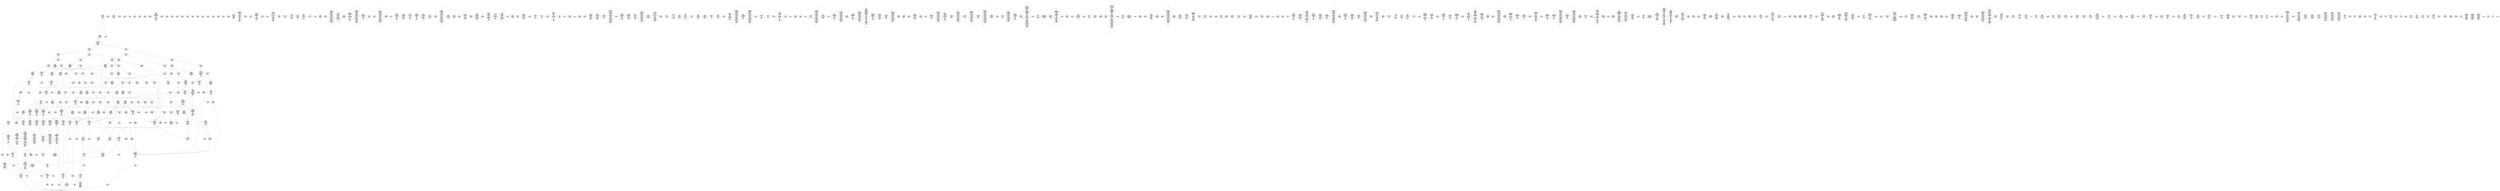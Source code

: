 /* Generated by GvGen v.1.0 (https://www.github.com/stricaud/gvgen) */

digraph G {
compound=true;
   node1 [label="[anywhere]"];
   node2 [label="# 0x0
PUSHX Data
PUSHX Data
MSTORE
CALLVALUE
ISZERO
PUSHX Data
JUMPI
"];
   node3 [label="# 0xc
PUSHX Data
REVERT
"];
   node4 [label="# 0x10
JUMPDEST
PUSHX LogicData
CALLDATASIZE
LT
PUSHX Data
JUMPI
"];
   node5 [label="# 0x1a
PUSHX Data
CALLDATALOAD
PUSHX BitData
SHR
PUSHX LogicData
GT
PUSHX Data
JUMPI
"];
   node6 [label="# 0x2b
PUSHX LogicData
GT
PUSHX Data
JUMPI
"];
   node7 [label="# 0x36
PUSHX LogicData
GT
PUSHX Data
JUMPI
"];
   node8 [label="# 0x41
PUSHX LogicData
EQ
PUSHX Data
JUMPI
"];
   node9 [label="# 0x4c
PUSHX LogicData
EQ
PUSHX Data
JUMPI
"];
   node10 [label="# 0x57
PUSHX LogicData
EQ
PUSHX Data
JUMPI
"];
   node11 [label="# 0x62
PUSHX LogicData
EQ
PUSHX Data
JUMPI
"];
   node12 [label="# 0x6d
PUSHX LogicData
EQ
PUSHX Data
JUMPI
"];
   node13 [label="# 0x78
PUSHX LogicData
EQ
PUSHX Data
JUMPI
"];
   node14 [label="# 0x83
PUSHX Data
REVERT
"];
   node15 [label="# 0x87
JUMPDEST
PUSHX LogicData
EQ
PUSHX Data
JUMPI
"];
   node16 [label="# 0x93
PUSHX LogicData
EQ
PUSHX Data
JUMPI
"];
   node17 [label="# 0x9e
PUSHX LogicData
EQ
PUSHX Data
JUMPI
"];
   node18 [label="# 0xa9
PUSHX LogicData
EQ
PUSHX Data
JUMPI
"];
   node19 [label="# 0xb4
PUSHX LogicData
EQ
PUSHX Data
JUMPI
"];
   node20 [label="# 0xbf
PUSHX LogicData
EQ
PUSHX Data
JUMPI
"];
   node21 [label="# 0xca
PUSHX Data
REVERT
"];
   node22 [label="# 0xce
JUMPDEST
PUSHX LogicData
GT
PUSHX Data
JUMPI
"];
   node23 [label="# 0xda
PUSHX LogicData
EQ
PUSHX Data
JUMPI
"];
   node24 [label="# 0xe5
PUSHX LogicData
EQ
PUSHX Data
JUMPI
"];
   node25 [label="# 0xf0
PUSHX LogicData
EQ
PUSHX Data
JUMPI
"];
   node26 [label="# 0xfb
PUSHX LogicData
EQ
PUSHX Data
JUMPI
"];
   node27 [label="# 0x106
PUSHX LogicData
EQ
PUSHX Data
JUMPI
"];
   node28 [label="# 0x111
PUSHX LogicData
EQ
PUSHX Data
JUMPI
"];
   node29 [label="# 0x11c
PUSHX Data
REVERT
"];
   node30 [label="# 0x120
JUMPDEST
PUSHX LogicData
EQ
PUSHX Data
JUMPI
"];
   node31 [label="# 0x12c
PUSHX LogicData
EQ
PUSHX Data
JUMPI
"];
   node32 [label="# 0x137
PUSHX LogicData
EQ
PUSHX Data
JUMPI
"];
   node33 [label="# 0x142
PUSHX LogicData
EQ
PUSHX Data
JUMPI
"];
   node34 [label="# 0x14d
PUSHX LogicData
EQ
PUSHX Data
JUMPI
"];
   node35 [label="# 0x158
PUSHX LogicData
EQ
PUSHX Data
JUMPI
"];
   node36 [label="# 0x163
PUSHX Data
REVERT
"];
   node37 [label="# 0x167
JUMPDEST
PUSHX LogicData
GT
PUSHX Data
JUMPI
"];
   node38 [label="# 0x173
PUSHX LogicData
GT
PUSHX Data
JUMPI
"];
   node39 [label="# 0x17e
PUSHX LogicData
EQ
PUSHX Data
JUMPI
"];
   node40 [label="# 0x189
PUSHX LogicData
EQ
PUSHX Data
JUMPI
"];
   node41 [label="# 0x194
PUSHX LogicData
EQ
PUSHX Data
JUMPI
"];
   node42 [label="# 0x19f
PUSHX LogicData
EQ
PUSHX Data
JUMPI
"];
   node43 [label="# 0x1aa
PUSHX LogicData
EQ
PUSHX Data
JUMPI
"];
   node44 [label="# 0x1b5
PUSHX LogicData
EQ
PUSHX Data
JUMPI
"];
   node45 [label="# 0x1c0
PUSHX Data
REVERT
"];
   node46 [label="# 0x1c4
JUMPDEST
PUSHX LogicData
EQ
PUSHX Data
JUMPI
"];
   node47 [label="# 0x1d0
PUSHX LogicData
EQ
PUSHX Data
JUMPI
"];
   node48 [label="# 0x1db
PUSHX LogicData
EQ
PUSHX Data
JUMPI
"];
   node49 [label="# 0x1e6
PUSHX LogicData
EQ
PUSHX Data
JUMPI
"];
   node50 [label="# 0x1f1
PUSHX LogicData
EQ
PUSHX Data
JUMPI
"];
   node51 [label="# 0x1fc
PUSHX LogicData
EQ
PUSHX Data
JUMPI
"];
   node52 [label="# 0x207
PUSHX Data
REVERT
"];
   node53 [label="# 0x20b
JUMPDEST
PUSHX LogicData
GT
PUSHX Data
JUMPI
"];
   node54 [label="# 0x217
PUSHX LogicData
EQ
PUSHX Data
JUMPI
"];
   node55 [label="# 0x222
PUSHX LogicData
EQ
PUSHX Data
JUMPI
"];
   node56 [label="# 0x22d
PUSHX LogicData
EQ
PUSHX Data
JUMPI
"];
   node57 [label="# 0x238
PUSHX LogicData
EQ
PUSHX Data
JUMPI
"];
   node58 [label="# 0x243
PUSHX LogicData
EQ
PUSHX Data
JUMPI
"];
   node59 [label="# 0x24e
PUSHX LogicData
EQ
PUSHX Data
JUMPI
"];
   node60 [label="# 0x259
PUSHX Data
REVERT
"];
   node61 [label="# 0x25d
JUMPDEST
PUSHX LogicData
EQ
PUSHX Data
JUMPI
"];
   node62 [label="# 0x269
PUSHX LogicData
EQ
PUSHX Data
JUMPI
"];
   node63 [label="# 0x274
PUSHX LogicData
EQ
PUSHX Data
JUMPI
"];
   node64 [label="# 0x27f
PUSHX LogicData
EQ
PUSHX Data
JUMPI
"];
   node65 [label="# 0x28a
PUSHX LogicData
EQ
PUSHX Data
JUMPI
"];
   node66 [label="# 0x295
JUMPDEST
PUSHX Data
REVERT
"];
   node67 [label="# 0x29a
JUMPDEST
PUSHX Data
PUSHX Data
CALLDATASIZE
PUSHX Data
PUSHX Data
JUMP
"];
   node68 [label="# 0x2a8
JUMPDEST
PUSHX Data
JUMP
"];
   node69 [label="# 0x2ad
JUMPDEST
PUSHX MemData
MLOAD
ISZERO
ISZERO
MSTORE
PUSHX ArithData
ADD
"];
   node70 [label="# 0x2b9
JUMPDEST
PUSHX MemData
MLOAD
SUB
RETURN
"];
   node71 [label="# 0x2c2
JUMPDEST
PUSHX Data
PUSHX Data
JUMP
"];
   node72 [label="# 0x2ca
JUMPDEST
PUSHX MemData
MLOAD
PUSHX Data
PUSHX Data
JUMP
"];
   node73 [label="# 0x2d7
JUMPDEST
PUSHX Data
PUSHX Data
CALLDATASIZE
PUSHX Data
PUSHX Data
JUMP
"];
   node74 [label="# 0x2e5
JUMPDEST
PUSHX Data
JUMP
"];
   node75 [label="# 0x2ea
JUMPDEST
PUSHX MemData
MLOAD
PUSHX ArithData
PUSHX BitData
PUSHX BitData
SHL
SUB
AND
MSTORE
PUSHX ArithData
ADD
PUSHX Data
JUMP
"];
   node76 [label="# 0x302
JUMPDEST
PUSHX Data
PUSHX Data
CALLDATASIZE
PUSHX Data
PUSHX Data
JUMP
"];
   node77 [label="# 0x310
JUMPDEST
PUSHX Data
JUMP
"];
   node78 [label="# 0x315
JUMPDEST
STOP
"];
   node79 [label="# 0x317
JUMPDEST
PUSHX Data
PUSHX StorData
SLOAD
JUMP
"];
   node80 [label="# 0x320
JUMPDEST
PUSHX MemData
MLOAD
MSTORE
PUSHX ArithData
ADD
PUSHX Data
JUMP
"];
   node81 [label="# 0x32e
JUMPDEST
PUSHX Data
PUSHX Data
CALLDATASIZE
PUSHX Data
PUSHX Data
JUMP
"];
   node82 [label="# 0x33c
JUMPDEST
PUSHX Data
JUMP
"];
   node83 [label="# 0x341
JUMPDEST
PUSHX Data
PUSHX Data
CALLDATASIZE
PUSHX Data
PUSHX Data
JUMP
"];
   node84 [label="# 0x34f
JUMPDEST
PUSHX Data
JUMP
"];
   node85 [label="# 0x354
JUMPDEST
PUSHX StorData
SLOAD
PUSHX Data
JUMP
"];
   node86 [label="# 0x35c
JUMPDEST
PUSHX Data
PUSHX Data
CALLDATASIZE
PUSHX Data
PUSHX Data
JUMP
"];
   node87 [label="# 0x36a
JUMPDEST
PUSHX Data
JUMP
"];
   node88 [label="# 0x36f
JUMPDEST
PUSHX Data
PUSHX Data
CALLDATASIZE
PUSHX Data
PUSHX Data
JUMP
"];
   node89 [label="# 0x37d
JUMPDEST
PUSHX Data
JUMP
"];
   node90 [label="# 0x382
JUMPDEST
PUSHX Data
MLOAD
PUSHX ArithData
PUSHX BitData
PUSHX BitData
SHL
SUB
AND
MSTORE
PUSHX ArithData
ADD
MSTORE
ADD
PUSHX Data
JUMP
"];
   node91 [label="# 0x3a1
JUMPDEST
PUSHX Data
PUSHX Data
CALLDATASIZE
PUSHX Data
PUSHX Data
JUMP
"];
   node92 [label="# 0x3af
JUMPDEST
PUSHX Data
JUMP
"];
   node93 [label="# 0x3b4
JUMPDEST
PUSHX Data
PUSHX Data
JUMP
"];
   node94 [label="# 0x3bd
JUMPDEST
PUSHX Data
PUSHX Data
JUMP
"];
   node95 [label="# 0x3c5
JUMPDEST
PUSHX Data
PUSHX StorData
SLOAD
JUMP
"];
   node96 [label="# 0x3ce
JUMPDEST
PUSHX Data
PUSHX Data
CALLDATASIZE
PUSHX Data
PUSHX Data
JUMP
"];
   node97 [label="# 0x3dc
JUMPDEST
PUSHX Data
JUMP
"];
   node98 [label="# 0x3e1
JUMPDEST
PUSHX Data
PUSHX StorData
SLOAD
JUMP
"];
   node99 [label="# 0x3ea
JUMPDEST
PUSHX Data
PUSHX Data
CALLDATASIZE
PUSHX Data
PUSHX Data
JUMP
"];
   node100 [label="# 0x3f8
JUMPDEST
PUSHX Data
JUMP
"];
   node101 [label="# 0x3fd
JUMPDEST
PUSHX Data
PUSHX Data
CALLDATASIZE
PUSHX Data
PUSHX Data
JUMP
"];
   node102 [label="# 0x40b
JUMPDEST
PUSHX Data
JUMP
"];
   node103 [label="# 0x410
JUMPDEST
PUSHX Data
PUSHX Data
CALLDATASIZE
PUSHX Data
PUSHX Data
JUMP
"];
   node104 [label="# 0x41e
JUMPDEST
PUSHX Data
JUMP
"];
   node105 [label="# 0x423
JUMPDEST
PUSHX Data
PUSHX Data
CALLDATASIZE
PUSHX Data
PUSHX Data
JUMP
"];
   node106 [label="# 0x431
JUMPDEST
PUSHX Data
JUMP
"];
   node107 [label="# 0x436
JUMPDEST
PUSHX Data
PUSHX Data
JUMP
"];
   node108 [label="# 0x43e
JUMPDEST
PUSHX Data
PUSHX Data
JUMP
"];
   node109 [label="# 0x446
JUMPDEST
PUSHX StorData
SLOAD
PUSHX Data
PUSHX Data
DIV
PUSHX BitData
AND
JUMP
"];
   node110 [label="# 0x459
JUMPDEST
PUSHX Data
PUSHX Data
JUMP
"];
   node111 [label="# 0x461
JUMPDEST
PUSHX StorData
SLOAD
PUSHX Data
PUSHX ArithData
PUSHX BitData
PUSHX BitData
SHL
SUB
AND
JUMP
"];
   node112 [label="# 0x474
JUMPDEST
PUSHX StorData
SLOAD
PUSHX Data
PUSHX Data
DIV
PUSHX BitData
AND
JUMP
"];
   node113 [label="# 0x486
JUMPDEST
PUSHX StorData
SLOAD
PUSHX ArithData
PUSHX BitData
PUSHX BitData
SHL
SUB
AND
PUSHX Data
JUMP
"];
   node114 [label="# 0x497
JUMPDEST
PUSHX Data
PUSHX Data
CALLDATASIZE
PUSHX Data
PUSHX Data
JUMP
"];
   node115 [label="# 0x4a5
JUMPDEST
PUSHX Data
JUMP
"];
   node116 [label="# 0x4aa
JUMPDEST
PUSHX Data
PUSHX Data
JUMP
"];
   node117 [label="# 0x4b2
JUMPDEST
PUSHX StorData
SLOAD
PUSHX Data
PUSHX ArithData
PUSHX BitData
PUSHX BitData
SHL
SUB
AND
JUMP
"];
   node118 [label="# 0x4c5
JUMPDEST
PUSHX Data
PUSHX Data
CALLDATASIZE
PUSHX Data
PUSHX Data
JUMP
"];
   node119 [label="# 0x4d3
JUMPDEST
PUSHX Data
JUMP
"];
   node120 [label="# 0x4d8
JUMPDEST
PUSHX StorData
SLOAD
PUSHX Data
PUSHX Data
DIV
PUSHX ArithData
PUSHX BitData
PUSHX BitData
SHL
SUB
AND
JUMP
"];
   node121 [label="# 0x4f2
JUMPDEST
PUSHX Data
PUSHX Data
CALLDATASIZE
PUSHX Data
PUSHX Data
JUMP
"];
   node122 [label="# 0x500
JUMPDEST
PUSHX Data
JUMP
"];
   node123 [label="# 0x505
JUMPDEST
PUSHX Data
PUSHX Data
CALLDATASIZE
PUSHX Data
PUSHX Data
JUMP
"];
   node124 [label="# 0x513
JUMPDEST
PUSHX Data
JUMP
"];
   node125 [label="# 0x518
JUMPDEST
PUSHX Data
PUSHX Data
CALLDATASIZE
PUSHX Data
PUSHX Data
JUMP
"];
   node126 [label="# 0x526
JUMPDEST
PUSHX Data
JUMP
"];
   node127 [label="# 0x52b
JUMPDEST
PUSHX Data
PUSHX Data
CALLDATASIZE
PUSHX Data
PUSHX Data
JUMP
"];
   node128 [label="# 0x539
JUMPDEST
PUSHX Data
JUMP
"];
   node129 [label="# 0x53e
JUMPDEST
PUSHX Data
PUSHX Data
CALLDATASIZE
PUSHX Data
PUSHX Data
JUMP
"];
   node130 [label="# 0x54c
JUMPDEST
PUSHX Data
JUMP
"];
   node131 [label="# 0x551
JUMPDEST
PUSHX Data
PUSHX StorData
SLOAD
JUMP
"];
   node132 [label="# 0x55a
JUMPDEST
PUSHX Data
PUSHX Data
CALLDATASIZE
PUSHX Data
PUSHX Data
JUMP
"];
   node133 [label="# 0x568
JUMPDEST
PUSHX Data
JUMP
"];
   node134 [label="# 0x56d
JUMPDEST
PUSHX Data
PUSHX Data
CALLDATASIZE
PUSHX Data
PUSHX Data
JUMP
"];
   node135 [label="# 0x57b
JUMPDEST
PUSHX Data
PUSHX Data
MSTORE
PUSHX Data
MSTORE
PUSHX Data
SHA3
SLOAD
JUMP
"];
   node136 [label="# 0x58d
JUMPDEST
PUSHX Data
PUSHX StorData
SLOAD
JUMP
"];
   node137 [label="# 0x596
JUMPDEST
PUSHX Data
PUSHX Data
CALLDATASIZE
PUSHX Data
PUSHX Data
JUMP
"];
   node138 [label="# 0x5a4
JUMPDEST
PUSHX ArithData
PUSHX BitData
PUSHX BitData
SHL
SUB
AND
PUSHX Data
MSTORE
PUSHX Data
PUSHX Data
MSTORE
PUSHX Data
SHA3
AND
MSTORE
MSTORE
SHA3
SLOAD
PUSHX BitData
AND
JUMP
"];
   node139 [label="# 0x5d2
JUMPDEST
PUSHX StorData
SLOAD
PUSHX Data
PUSHX BitData
AND
JUMP
"];
   node140 [label="# 0x5df
JUMPDEST
PUSHX Data
PUSHX Data
CALLDATASIZE
PUSHX Data
PUSHX Data
JUMP
"];
   node141 [label="# 0x5ed
JUMPDEST
PUSHX Data
JUMP
"];
   node142 [label="# 0x5f2
JUMPDEST
PUSHX Data
PUSHX Data
JUMP
"];
   node143 [label="# 0x5fa
JUMPDEST
PUSHX Data
PUSHX Data
CALLDATASIZE
PUSHX Data
PUSHX Data
JUMP
"];
   node144 [label="# 0x608
JUMPDEST
PUSHX Data
JUMP
"];
   node145 [label="# 0x60d
JUMPDEST
PUSHX Data
PUSHX Data
JUMP
"];
   node146 [label="# 0x615
JUMPDEST
PUSHX Data
PUSHX ArithData
PUSHX BitData
PUSHX BitData
SHL
SUB
NOT
AND
PUSHX BitData
PUSHX BitData
SHL
EQ
PUSHX Data
JUMPI
"];
   node147 [label="# 0x631
PUSHX Data
PUSHX Data
JUMP
"];
   node148 [label="# 0x63a
JUMPDEST
JUMP
"];
   node149 [label="# 0x640
JUMPDEST
PUSHX Data
PUSHX StorData
SLOAD
PUSHX Data
PUSHX Data
JUMP
"];
   node150 [label="# 0x64f
JUMPDEST
PUSHX ArithData
ADD
PUSHX ArithData
DIV
MUL
PUSHX ArithData
ADD
PUSHX MemData
MLOAD
ADD
PUSHX Data
MSTORE
MSTORE
PUSHX ArithData
ADD
SLOAD
PUSHX Data
PUSHX Data
JUMP
"];
   node151 [label="# 0x67b
JUMPDEST
ISZERO
PUSHX Data
JUMPI
"];
   node152 [label="# 0x682
PUSHX LogicData
LT
PUSHX Data
JUMPI
"];
   node153 [label="# 0x68a
PUSHX ArithData
SLOAD
DIV
MUL
MSTORE
PUSHX ArithData
ADD
PUSHX Data
JUMP
"];
   node154 [label="# 0x69d
JUMPDEST
ADD
PUSHX Data
MSTORE
PUSHX Data
PUSHX Data
SHA3
"];
   node155 [label="# 0x6ab
JUMPDEST
SLOAD
MSTORE
PUSHX ArithData
ADD
PUSHX ArithData
ADD
GT
PUSHX Data
JUMPI
"];
   node156 [label="# 0x6bf
SUB
PUSHX BitData
AND
ADD
"];
   node157 [label="# 0x6c8
JUMPDEST
JUMP
"];
   node158 [label="# 0x6d2
JUMPDEST
PUSHX Data
PUSHX Data
PUSHX Data
JUMP
"];
   node159 [label="# 0x6dd
JUMPDEST
PUSHX Data
JUMPI
"];
   node160 [label="# 0x6e2
PUSHX MemData
MLOAD
PUSHX BitData
PUSHX BitData
SHL
MSTORE
PUSHX Data
PUSHX ArithData
ADD
MSTORE
PUSHX Data
PUSHX ArithData
ADD
MSTORE
PUSHX Data
PUSHX ArithData
ADD
MSTORE
PUSHX BitData
PUSHX BitData
SHL
PUSHX ArithData
ADD
MSTORE
PUSHX ArithData
ADD
"];
   node161 [label="# 0x73a
JUMPDEST
PUSHX MemData
MLOAD
SUB
REVERT
"];
   node162 [label="# 0x743
JUMPDEST
PUSHX Data
MSTORE
PUSHX Data
PUSHX Data
MSTORE
PUSHX Data
SHA3
SLOAD
PUSHX ArithData
PUSHX BitData
PUSHX BitData
SHL
SUB
AND
JUMP
"];
   node163 [label="# 0x75f
JUMPDEST
PUSHX Data
PUSHX Data
PUSHX Data
JUMP
"];
   node164 [label="# 0x76a
JUMPDEST
PUSHX ArithData
PUSHX BitData
PUSHX BitData
SHL
SUB
AND
PUSHX ArithData
PUSHX BitData
PUSHX BitData
SHL
SUB
AND
EQ
ISZERO
PUSHX Data
JUMPI
"];
   node165 [label="# 0x787
PUSHX MemData
MLOAD
PUSHX BitData
PUSHX BitData
SHL
MSTORE
PUSHX Data
PUSHX ArithData
ADD
MSTORE
PUSHX Data
PUSHX ArithData
ADD
MSTORE
PUSHX Data
PUSHX ArithData
ADD
MSTORE
PUSHX BitData
PUSHX BitData
SHL
PUSHX ArithData
ADD
MSTORE
PUSHX ArithData
ADD
PUSHX Data
JUMP
"];
   node166 [label="# 0x7d8
JUMPDEST
CALLER
PUSHX ArithData
PUSHX BitData
PUSHX BitData
SHL
SUB
AND
EQ
PUSHX Data
JUMPI
"];
   node167 [label="# 0x7ea
PUSHX Data
CALLER
PUSHX Data
JUMP
"];
   node168 [label="# 0x7f4
JUMPDEST
PUSHX Data
JUMPI
"];
   node169 [label="# 0x7f9
PUSHX MemData
MLOAD
PUSHX BitData
PUSHX BitData
SHL
MSTORE
PUSHX Data
PUSHX ArithData
ADD
MSTORE
PUSHX Data
PUSHX ArithData
ADD
MSTORE
PUSHX Data
PUSHX ArithData
ADD
MSTORE
PUSHX Data
PUSHX ArithData
ADD
MSTORE
PUSHX ArithData
ADD
PUSHX Data
JUMP
"];
   node170 [label="# 0x866
JUMPDEST
PUSHX Data
PUSHX Data
JUMP
"];
   node171 [label="# 0x870
JUMPDEST
JUMP
"];
   node172 [label="# 0x875
JUMPDEST
PUSHX StorData
SLOAD
PUSHX ArithData
PUSHX BitData
PUSHX BitData
SHL
SUB
AND
CALLER
EQ
PUSHX Data
JUMPI
"];
   node173 [label="# 0x888
PUSHX MemData
MLOAD
PUSHX BitData
PUSHX BitData
SHL
MSTORE
PUSHX ArithData
ADD
PUSHX Data
PUSHX Data
JUMP
"];
   node174 [label="# 0x89f
JUMPDEST
PUSHX StorData
SLOAD
PUSHX BitData
NOT
AND
ISZERO
ISZERO
OR
SSTORE
JUMP
"];
   node175 [label="# 0x8b2
JUMPDEST
PUSHX StorData
SLOAD
PUSHX ArithData
PUSHX BitData
PUSHX BitData
SHL
SUB
AND
CALLER
EQ
PUSHX Data
JUMPI
"];
   node176 [label="# 0x8c5
PUSHX MemData
MLOAD
PUSHX BitData
PUSHX BitData
SHL
MSTORE
PUSHX ArithData
ADD
PUSHX Data
PUSHX Data
JUMP
"];
   node177 [label="# 0x8dc
JUMPDEST
PUSHX StorData
SLOAD
PUSHX Data
PUSHX Data
JUMP
"];
   node178 [label="# 0x8e9
JUMPDEST
ISZERO
PUSHX Data
JUMPI
"];
   node179 [label="# 0x8f1
PUSHX MemData
MLOAD
PUSHX BitData
PUSHX BitData
SHL
MSTORE
PUSHX Data
PUSHX ArithData
ADD
MSTORE
PUSHX ArithData
ADD
MSTORE
PUSHX Data
PUSHX ArithData
ADD
MSTORE
PUSHX BitData
PUSHX BitData
SHL
PUSHX ArithData
ADD
MSTORE
PUSHX ArithData
ADD
PUSHX Data
JUMP
"];
   node180 [label="# 0x944
JUMPDEST
MLOAD
PUSHX Data
PUSHX Data
PUSHX ArithData
ADD
PUSHX Data
JUMP
"];
   node181 [label="# 0x957
JUMPDEST
JUMP
"];
   node182 [label="# 0x95b
JUMPDEST
PUSHX Data
CALLER
PUSHX Data
JUMP
"];
   node183 [label="# 0x965
JUMPDEST
PUSHX Data
JUMPI
"];
   node184 [label="# 0x96a
PUSHX MemData
MLOAD
PUSHX BitData
PUSHX BitData
SHL
MSTORE
PUSHX ArithData
ADD
PUSHX Data
PUSHX Data
JUMP
"];
   node185 [label="# 0x981
JUMPDEST
PUSHX Data
PUSHX Data
JUMP
"];
   node186 [label="# 0x98c
JUMPDEST
PUSHX Data
PUSHX Data
PUSHX Data
PUSHX StorData
SLOAD
PUSHX Data
PUSHX StorData
SLOAD
PUSHX BitData
PUSHX BitData
AND
JUMP
"];
   node187 [label="# 0x9ac
JUMPDEST
PUSHX Data
JUMP
"];
   node188 [label="# 0x9b2
JUMPDEST
PUSHX Data
MSTORE
PUSHX Data
PUSHX Data
MSTORE
PUSHX Data
SHA3
SLOAD
PUSHX ArithData
PUSHX BitData
PUSHX BitData
SHL
SUB
AND
PUSHX Data
JUMPI
"];
   node189 [label="# 0x9d3
PUSHX StorData
SLOAD
PUSHX Data
DIV
PUSHX ArithData
PUSHX BitData
PUSHX BitData
SHL
SUB
AND
PUSHX Data
JUMP
"];
   node190 [label="# 0x9ea
JUMPDEST
PUSHX Data
MSTORE
PUSHX Data
PUSHX Data
MSTORE
PUSHX Data
SHA3
SLOAD
PUSHX ArithData
PUSHX BitData
PUSHX BitData
SHL
SUB
AND
"];
   node191 [label="# 0xa03
JUMPDEST
JUMP
"];
   node192 [label="# 0xa0f
JUMPDEST
PUSHX Data
PUSHX Data
PUSHX Data
JUMP
"];
   node193 [label="# 0xa1a
JUMPDEST
LT
PUSHX Data
JUMPI
"];
   node194 [label="# 0xa21
PUSHX MemData
MLOAD
PUSHX BitData
PUSHX BitData
SHL
MSTORE
PUSHX ArithData
ADD
PUSHX Data
PUSHX Data
JUMP
"];
   node195 [label="# 0xa38
JUMPDEST
PUSHX Data
"];
   node196 [label="# 0xa3c
JUMPDEST
PUSHX StorData
SLOAD
LT
ISZERO
PUSHX Data
JUMPI
"];
   node197 [label="# 0xa47
PUSHX StorData
SLOAD
LT
PUSHX Data
JUMPI
"];
   node198 [label="# 0xa52
PUSHX Data
PUSHX Data
JUMP
"];
   node199 [label="# 0xa59
JUMPDEST
PUSHX Data
MSTORE
PUSHX Data
SHA3
ADD
SLOAD
PUSHX ArithData
PUSHX BitData
PUSHX BitData
SHL
SUB
AND
AND
EQ
ISZERO
PUSHX Data
JUMPI
"];
   node200 [label="# 0xa79
EQ
ISZERO
PUSHX Data
JUMPI
"];
   node201 [label="# 0xa81
PUSHX Data
JUMP
"];
   node202 [label="# 0xa89
JUMPDEST
PUSHX Data
PUSHX Data
JUMP
"];
   node203 [label="# 0xa93
JUMPDEST
"];
   node204 [label="# 0xa97
JUMPDEST
PUSHX Data
PUSHX Data
JUMP
"];
   node205 [label="# 0xaa1
JUMPDEST
PUSHX Data
JUMP
"];
   node206 [label="# 0xaa9
JUMPDEST
PUSHX MemData
MLOAD
PUSHX BitData
PUSHX BitData
SHL
MSTORE
PUSHX ArithData
ADD
PUSHX Data
PUSHX Data
JUMP
"];
   node207 [label="# 0xac2
JUMPDEST
PUSHX StorData
SLOAD
PUSHX ArithData
PUSHX BitData
PUSHX BitData
SHL
SUB
AND
CALLER
EQ
PUSHX Data
JUMPI
"];
   node208 [label="# 0xad5
PUSHX MemData
MLOAD
PUSHX BitData
PUSHX BitData
SHL
MSTORE
PUSHX ArithData
ADD
PUSHX Data
PUSHX Data
JUMP
"];
   node209 [label="# 0xaec
JUMPDEST
SELFBALANCE
PUSHX Data
PUSHX StorData
SLOAD
PUSHX ArithData
PUSHX BitData
PUSHX BitData
SHL
SUB
AND
JUMP
"];
   node210 [label="# 0xaff
JUMPDEST
PUSHX ArithData
PUSHX BitData
PUSHX BitData
SHL
SUB
AND
PUSHX ArithData
ISZERO
MUL
PUSHX MemData
MLOAD
PUSHX Data
PUSHX MemData
MLOAD
SUB
CALL
ISZERO
ISZERO
PUSHX Data
JUMPI
"];
   node211 [label="# 0xb2e
RETURNDATASIZE
PUSHX Data
RETURNDATACOPY
RETURNDATASIZE
PUSHX Data
REVERT
"];
   node212 [label="# 0xb37
JUMPDEST
PUSHX Data
PUSHX MemData
MLOAD
PUSHX ArithData
ADD
PUSHX Data
MSTORE
PUSHX Data
MSTORE
PUSHX Data
JUMP
"];
   node213 [label="# 0xb52
JUMPDEST
PUSHX StorData
SLOAD
PUSHX Data
LT
PUSHX Data
JUMPI
"];
   node214 [label="# 0xb5f
PUSHX MemData
MLOAD
PUSHX BitData
PUSHX BitData
SHL
MSTORE
PUSHX Data
PUSHX ArithData
ADD
MSTORE
PUSHX Data
PUSHX ArithData
ADD
MSTORE
PUSHX Data
PUSHX ArithData
ADD
MSTORE
PUSHX BitData
PUSHX BitData
SHL
PUSHX ArithData
ADD
MSTORE
PUSHX ArithData
ADD
PUSHX Data
JUMP
"];
   node215 [label="# 0xbbb
JUMPDEST
JUMP
"];
   node216 [label="# 0xbbf
JUMPDEST
PUSHX StorData
SLOAD
PUSHX ArithData
PUSHX BitData
PUSHX BitData
SHL
SUB
AND
CALLER
EQ
PUSHX Data
JUMPI
"];
   node217 [label="# 0xbd2
PUSHX MemData
MLOAD
PUSHX BitData
PUSHX BitData
SHL
MSTORE
PUSHX ArithData
ADD
PUSHX Data
PUSHX Data
JUMP
"];
   node218 [label="# 0xbe9
JUMPDEST
PUSHX StorData
SLOAD
PUSHX Data
DIV
PUSHX BitData
AND
ISZERO
PUSHX Data
JUMPI
"];
   node219 [label="# 0xbfa
PUSHX MemData
MLOAD
PUSHX BitData
PUSHX BitData
SHL
MSTORE
PUSHX Data
PUSHX ArithData
ADD
MSTORE
PUSHX Data
PUSHX ArithData
ADD
MSTORE
PUSHX Data
PUSHX ArithData
ADD
MSTORE
PUSHX ArithData
ADD
PUSHX Data
JUMP
"];
   node220 [label="# 0xc41
JUMPDEST
PUSHX Data
PUSHX StorData
SLOAD
PUSHX Data
PUSHX Data
JUMP
"];
   node221 [label="# 0xc50
JUMPDEST
PUSHX ArithData
ADD
PUSHX ArithData
DIV
MUL
PUSHX ArithData
ADD
PUSHX MemData
MLOAD
ADD
PUSHX Data
MSTORE
MSTORE
PUSHX ArithData
ADD
SLOAD
PUSHX Data
PUSHX Data
JUMP
"];
   node222 [label="# 0xc7c
JUMPDEST
ISZERO
PUSHX Data
JUMPI
"];
   node223 [label="# 0xc83
PUSHX LogicData
LT
PUSHX Data
JUMPI
"];
   node224 [label="# 0xc8b
PUSHX ArithData
SLOAD
DIV
MUL
MSTORE
PUSHX ArithData
ADD
PUSHX Data
JUMP
"];
   node225 [label="# 0xc9e
JUMPDEST
ADD
PUSHX Data
MSTORE
PUSHX Data
PUSHX Data
SHA3
"];
   node226 [label="# 0xcac
JUMPDEST
SLOAD
MSTORE
PUSHX ArithData
ADD
PUSHX ArithData
ADD
GT
PUSHX Data
JUMPI
"];
   node227 [label="# 0xcc0
SUB
PUSHX BitData
AND
ADD
"];
   node228 [label="# 0xcc9
JUMPDEST
MLOAD
PUSHX Data
PUSHX Data
PUSHX ArithData
ADD
PUSHX Data
JUMP
"];
   node229 [label="# 0xce5
JUMPDEST
PUSHX Data
PUSHX MemData
MLOAD
PUSHX Data
PUSHX Data
JUMP
"];
   node230 [label="# 0xd17
JUMPDEST
PUSHX MemData
MLOAD
SUB
LOGX
JUMP
"];
   node231 [label="# 0xd23
JUMPDEST
PUSHX Data
PUSHX StorData
SLOAD
LT
PUSHX Data
JUMPI
"];
   node232 [label="# 0xd32
PUSHX Data
PUSHX Data
JUMP
"];
   node233 [label="# 0xd39
JUMPDEST
PUSHX Data
MSTORE
PUSHX Data
SHA3
ADD
SLOAD
PUSHX ArithData
PUSHX BitData
PUSHX BitData
SHL
SUB
AND
PUSHX Data
JUMPI
"];
   node234 [label="# 0xd56
PUSHX MemData
MLOAD
PUSHX BitData
PUSHX BitData
SHL
MSTORE
PUSHX Data
PUSHX ArithData
ADD
MSTORE
PUSHX Data
PUSHX ArithData
ADD
MSTORE
PUSHX Data
PUSHX ArithData
ADD
MSTORE
PUSHX BitData
PUSHX BitData
SHL
PUSHX ArithData
ADD
MSTORE
PUSHX ArithData
ADD
PUSHX Data
JUMP
"];
   node235 [label="# 0xdaf
JUMPDEST
PUSHX Data
PUSHX ArithData
PUSHX BitData
PUSHX BitData
SHL
SUB
AND
PUSHX Data
JUMPI
"];
   node236 [label="# 0xdc0
PUSHX MemData
MLOAD
PUSHX BitData
PUSHX BitData
SHL
MSTORE
PUSHX Data
PUSHX ArithData
ADD
MSTORE
PUSHX Data
PUSHX ArithData
ADD
MSTORE
PUSHX Data
PUSHX ArithData
ADD
MSTORE
PUSHX BitData
PUSHX BitData
SHL
PUSHX ArithData
ADD
MSTORE
PUSHX ArithData
ADD
PUSHX Data
JUMP
"];
   node237 [label="# 0xe1a
JUMPDEST
PUSHX Data
"];
   node238 [label="# 0xe1e
JUMPDEST
PUSHX StorData
SLOAD
LT
ISZERO
PUSHX Data
JUMPI
"];
   node239 [label="# 0xe29
PUSHX StorData
SLOAD
LT
PUSHX Data
JUMPI
"];
   node240 [label="# 0xe34
PUSHX Data
PUSHX Data
JUMP
"];
   node241 [label="# 0xe3b
JUMPDEST
PUSHX Data
MSTORE
PUSHX Data
SHA3
ADD
SLOAD
PUSHX ArithData
PUSHX BitData
PUSHX BitData
SHL
SUB
AND
AND
EQ
ISZERO
PUSHX Data
JUMPI
"];
   node242 [label="# 0xe5b
PUSHX Data
PUSHX Data
JUMP
"];
   node243 [label="# 0xe63
JUMPDEST
"];
   node244 [label="# 0xe66
JUMPDEST
PUSHX Data
PUSHX Data
JUMP
"];
   node245 [label="# 0xe6f
JUMPDEST
PUSHX Data
JUMP
"];
   node246 [label="# 0xe76
JUMPDEST
JUMP
"];
   node247 [label="# 0xe7d
JUMPDEST
PUSHX StorData
SLOAD
PUSHX ArithData
PUSHX BitData
PUSHX BitData
SHL
SUB
AND
CALLER
EQ
PUSHX Data
JUMPI
"];
   node248 [label="# 0xe90
PUSHX MemData
MLOAD
PUSHX BitData
PUSHX BitData
SHL
MSTORE
PUSHX ArithData
ADD
PUSHX Data
PUSHX Data
JUMP
"];
   node249 [label="# 0xea7
JUMPDEST
PUSHX Data
PUSHX Data
PUSHX Data
JUMP
"];
   node250 [label="# 0xeb1
JUMPDEST
JUMP
"];
   node251 [label="# 0xeb3
JUMPDEST
PUSHX StorData
SLOAD
PUSHX Data
PUSHX ArithData
PUSHX BitData
PUSHX BitData
SHL
SUB
AND
CALLER
EQ
PUSHX Data
JUMPI
"];
   node252 [label="# 0xec9
PUSHX MemData
MLOAD
PUSHX BitData
PUSHX BitData
SHL
MSTORE
PUSHX ArithData
ADD
PUSHX Data
PUSHX Data
JUMP
"];
   node253 [label="# 0xee0
JUMPDEST
PUSHX StorData
SLOAD
PUSHX Data
DIV
PUSHX BitData
AND
ISZERO
PUSHX Data
JUMPI
"];
   node254 [label="# 0xef2
PUSHX MemData
MLOAD
PUSHX BitData
PUSHX BitData
SHL
MSTORE
PUSHX Data
PUSHX ArithData
ADD
MSTORE
PUSHX Data
PUSHX ArithData
ADD
MSTORE
PUSHX Data
PUSHX ArithData
ADD
MSTORE
PUSHX ArithData
ADD
PUSHX Data
JUMP
"];
   node255 [label="# 0xf39
JUMPDEST
PUSHX StorData
SLOAD
PUSHX MemData
MLOAD
PUSHX BitData
PUSHX BitData
SHL
MSTORE
ADDRESS
PUSHX ArithData
ADD
MSTORE
PUSHX BitData
PUSHX ArithData
PUSHX BitData
PUSHX BitData
SHL
SUB
AND
PUSHX Data
PUSHX ArithData
ADD
PUSHX Data
PUSHX MemData
MLOAD
SUB
EXTCODESIZE
ISZERO
ISZERO
PUSHX Data
JUMPI
"];
   node256 [label="# 0xf97
PUSHX Data
REVERT
"];
   node257 [label="# 0xf9b
JUMPDEST
GAS
STATICCALL
ISZERO
ISZERO
PUSHX Data
JUMPI
"];
   node258 [label="# 0xfa6
RETURNDATASIZE
PUSHX Data
RETURNDATACOPY
RETURNDATASIZE
PUSHX Data
REVERT
"];
   node259 [label="# 0xfaf
JUMPDEST
PUSHX MemData
MLOAD
RETURNDATASIZE
PUSHX BitData
NOT
PUSHX ArithData
ADD
AND
ADD
PUSHX Data
MSTORE
ADD
PUSHX Data
PUSHX Data
JUMP
"];
   node260 [label="# 0xfd3
JUMPDEST
LT
ISZERO
PUSHX Data
JUMPI
"];
   node261 [label="# 0xfda
PUSHX MemData
MLOAD
PUSHX BitData
PUSHX BitData
SHL
MSTORE
PUSHX Data
PUSHX ArithData
ADD
MSTORE
PUSHX Data
PUSHX ArithData
ADD
MSTORE
PUSHX Data
PUSHX ArithData
ADD
MSTORE
PUSHX BitData
PUSHX BitData
SHL
PUSHX ArithData
ADD
MSTORE
PUSHX ArithData
ADD
PUSHX Data
JUMP
"];
   node262 [label="# 0x1035
JUMPDEST
PUSHX Data
PUSHX StorData
SLOAD
PUSHX StorData
SLOAD
PUSHX Data
JUMP
"];
   node263 [label="# 0x1043
JUMPDEST
JUMP
"];
   node264 [label="# 0x1048
JUMPDEST
CALLER
PUSHX ArithData
PUSHX BitData
PUSHX BitData
SHL
SUB
PUSHX BitData
AND
EQ
PUSHX Data
JUMPI
"];
   node265 [label="# 0x1079
PUSHX MemData
MLOAD
PUSHX BitData
PUSHX BitData
SHL
MSTORE
PUSHX Data
PUSHX ArithData
ADD
MSTORE
PUSHX Data
PUSHX ArithData
ADD
MSTORE
PUSHX Data
PUSHX ArithData
ADD
MSTORE
PUSHX ArithData
ADD
PUSHX Data
JUMP
"];
   node266 [label="# 0x10c0
JUMPDEST
PUSHX Data
PUSHX Data
JUMP
"];
   node267 [label="# 0x10ca
JUMPDEST
PUSHX Data
PUSHX StorData
SLOAD
PUSHX Data
PUSHX Data
JUMP
"];
   node268 [label="# 0x10d9
JUMPDEST
PUSHX ArithData
PUSHX BitData
PUSHX BitData
SHL
SUB
AND
CALLER
EQ
ISZERO
PUSHX Data
JUMPI
"];
   node269 [label="# 0x10eb
PUSHX MemData
MLOAD
PUSHX BitData
PUSHX BitData
SHL
MSTORE
PUSHX Data
PUSHX ArithData
ADD
MSTORE
PUSHX Data
PUSHX ArithData
ADD
MSTORE
PUSHX Data
PUSHX ArithData
ADD
MSTORE
PUSHX ArithData
ADD
PUSHX Data
JUMP
"];
   node270 [label="# 0x1132
JUMPDEST
CALLER
PUSHX Data
MSTORE
PUSHX Data
PUSHX ArithData
MSTORE
PUSHX MemData
SHA3
PUSHX ArithData
PUSHX BitData
PUSHX BitData
SHL
SUB
AND
MSTORE
MSTORE
SHA3
SLOAD
PUSHX BitData
NOT
AND
ISZERO
ISZERO
OR
SSTORE
MLOAD
MSTORE
PUSHX Data
ADD
PUSHX MemData
MLOAD
SUB
LOGX
JUMP
"];
   node271 [label="# 0x119e
JUMPDEST
PUSHX StorData
SLOAD
PUSHX ArithData
PUSHX BitData
PUSHX BitData
SHL
SUB
AND
CALLER
EQ
PUSHX Data
JUMPI
"];
   node272 [label="# 0x11b1
PUSHX MemData
MLOAD
PUSHX BitData
PUSHX BitData
SHL
MSTORE
PUSHX ArithData
ADD
PUSHX Data
PUSHX Data
JUMP
"];
   node273 [label="# 0x11c8
JUMPDEST
PUSHX StorData
SLOAD
PUSHX BitData
AND
ISZERO
PUSHX Data
JUMPI
"];
   node274 [label="# 0x11d4
PUSHX MemData
MLOAD
PUSHX BitData
PUSHX BitData
SHL
MSTORE
PUSHX Data
PUSHX ArithData
ADD
MSTORE
PUSHX Data
PUSHX ArithData
ADD
MSTORE
PUSHX Data
PUSHX ArithData
ADD
MSTORE
PUSHX ArithData
ADD
PUSHX Data
JUMP
"];
   node275 [label="# 0x121b
JUMPDEST
PUSHX Data
SSTORE
JUMP
"];
   node276 [label="# 0x1220
JUMPDEST
PUSHX Data
CALLER
PUSHX Data
JUMP
"];
   node277 [label="# 0x122a
JUMPDEST
PUSHX Data
JUMPI
"];
   node278 [label="# 0x122f
PUSHX MemData
MLOAD
PUSHX BitData
PUSHX BitData
SHL
MSTORE
PUSHX ArithData
ADD
PUSHX Data
PUSHX Data
JUMP
"];
   node279 [label="# 0x1246
JUMPDEST
PUSHX Data
PUSHX Data
JUMP
"];
   node280 [label="# 0x1252
JUMPDEST
JUMP
"];
   node281 [label="# 0x1258
JUMPDEST
PUSHX LogicData
PUSHX StorData
SLOAD
EQ
ISZERO
PUSHX Data
JUMPI
"];
   node282 [label="# 0x1264
PUSHX MemData
MLOAD
PUSHX BitData
PUSHX BitData
SHL
MSTORE
PUSHX Data
PUSHX ArithData
ADD
MSTORE
PUSHX Data
PUSHX ArithData
ADD
MSTORE
PUSHX Data
PUSHX ArithData
ADD
MSTORE
PUSHX ArithData
ADD
PUSHX Data
JUMP
"];
   node283 [label="# 0x12ab
JUMPDEST
PUSHX Data
PUSHX Data
SSTORE
PUSHX StorData
SLOAD
PUSHX ArithData
PUSHX BitData
PUSHX BitData
SHL
SUB
AND
CALLER
EQ
PUSHX Data
JUMPI
"];
   node284 [label="# 0x12c3
PUSHX StorData
SLOAD
PUSHX BitData
AND
PUSHX Data
JUMPI
"];
   node285 [label="# 0x12cd
PUSHX MemData
MLOAD
PUSHX BitData
PUSHX BitData
SHL
MSTORE
PUSHX Data
PUSHX ArithData
ADD
MSTORE
PUSHX Data
PUSHX ArithData
ADD
MSTORE
PUSHX Data
PUSHX ArithData
ADD
MSTORE
PUSHX ArithData
ADD
PUSHX Data
JUMP
"];
   node286 [label="# 0x1314
JUMPDEST
PUSHX LogicData
GT
PUSHX Data
JUMPI
"];
   node287 [label="# 0x131d
PUSHX MemData
MLOAD
PUSHX BitData
PUSHX BitData
SHL
MSTORE
PUSHX Data
PUSHX ArithData
ADD
MSTORE
PUSHX Data
PUSHX ArithData
ADD
MSTORE
PUSHX BitData
PUSHX BitData
SHL
PUSHX ArithData
ADD
MSTORE
PUSHX ArithData
ADD
PUSHX Data
JUMP
"];
   node288 [label="# 0x135a
JUMPDEST
PUSHX LogicData
GT
ISZERO
PUSHX Data
JUMPI
"];
   node289 [label="# 0x1364
PUSHX MemData
MLOAD
PUSHX BitData
PUSHX BitData
SHL
MSTORE
PUSHX Data
PUSHX ArithData
ADD
MSTORE
PUSHX Data
PUSHX ArithData
ADD
MSTORE
PUSHX Data
PUSHX ArithData
ADD
MSTORE
PUSHX BitData
PUSHX BitData
SHL
PUSHX ArithData
ADD
MSTORE
PUSHX ArithData
ADD
PUSHX Data
JUMP
"];
   node290 [label="# 0x13be
JUMPDEST
PUSHX Data
PUSHX Data
PUSHX Data
PUSHX StorData
SLOAD
JUMP
"];
   node291 [label="# 0x13ce
JUMPDEST
PUSHX Data
JUMP
"];
   node292 [label="# 0x13d4
JUMPDEST
GT
ISZERO
PUSHX Data
JUMPI
"];
   node293 [label="# 0x13db
PUSHX MemData
MLOAD
PUSHX BitData
PUSHX BitData
SHL
MSTORE
PUSHX Data
PUSHX ArithData
ADD
MSTORE
PUSHX Data
PUSHX ArithData
ADD
MSTORE
PUSHX Data
PUSHX ArithData
ADD
MSTORE
PUSHX ArithData
ADD
PUSHX Data
JUMP
"];
   node294 [label="# 0x1422
JUMPDEST
PUSHX StorData
SLOAD
PUSHX ArithData
PUSHX BitData
PUSHX BitData
SHL
SUB
AND
CALLER
EQ
PUSHX Data
JUMPI
"];
   node295 [label="# 0x1435
PUSHX Data
PUSHX Data
CALLER
PUSHX Data
JUMP
"];
   node296 [label="# 0x1440
JUMPDEST
PUSHX StorData
SLOAD
PUSHX ArithData
PUSHX BitData
PUSHX BitData
SHL
SUB
AND
PUSHX BitData
CALLER
PUSHX MemData
MLOAD
PUSHX ArithData
PUSHX BitData
PUSHX BitData
SHL
SUB
NOT
PUSHX BitData
SHL
AND
MSTORE
PUSHX ArithData
PUSHX BitData
PUSHX BitData
SHL
SUB
AND
PUSHX ArithData
ADD
MSTORE
PUSHX ArithData
ADD
MSTORE
PUSHX ArithData
ADD
PUSHX Data
PUSHX MemData
MLOAD
SUB
PUSHX Data
EXTCODESIZE
ISZERO
ISZERO
PUSHX Data
JUMPI
"];
   node297 [label="# 0x1499
PUSHX Data
REVERT
"];
   node298 [label="# 0x149d
JUMPDEST
GAS
CALL
ISZERO
ISZERO
PUSHX Data
JUMPI
"];
   node299 [label="# 0x14a8
RETURNDATASIZE
PUSHX Data
RETURNDATACOPY
RETURNDATASIZE
PUSHX Data
REVERT
"];
   node300 [label="# 0x14b1
JUMPDEST
PUSHX Data
PUSHX Data
PUSHX Data
CALLER
JUMP
"];
   node301 [label="# 0x14c1
JUMPDEST
PUSHX ArithData
PUSHX BitData
PUSHX BitData
SHL
SUB
AND
PUSHX ArithData
PUSHX BitData
PUSHX BitData
SHL
SUB
AND
MSTORE
PUSHX ArithData
ADD
MSTORE
PUSHX ArithData
ADD
PUSHX Data
SHA3
PUSHX Data
SLOAD
PUSHX Data
PUSHX Data
JUMP
"];
   node302 [label="# 0x14f0
JUMPDEST
SSTORE
"];
   node303 [label="# 0x14f7
JUMPDEST
PUSHX Data
PUSHX Data
JUMPI
"];
   node304 [label="# 0x14ff
CALLER
PUSHX Data
JUMP
"];
   node305 [label="# 0x1504
JUMPDEST
PUSHX StorData
SLOAD
PUSHX ArithData
PUSHX BitData
PUSHX BitData
SHL
SUB
AND
"];
   node306 [label="# 0x1511
JUMPDEST
PUSHX Data
"];
   node307 [label="# 0x1516
JUMPDEST
LT
ISZERO
PUSHX Data
JUMPI
"];
   node308 [label="# 0x151f
PUSHX Data
PUSHX Data
PUSHX StorData
SLOAD
JUMP
"];
   node309 [label="# 0x1529
JUMPDEST
PUSHX Data
PUSHX Data
JUMP
"];
   node310 [label="# 0x1535
JUMPDEST
ISZERO
PUSHX Data
JUMPI
"];
   node311 [label="# 0x153c
PUSHX StorData
SLOAD
PUSHX ArithData
PUSHX BitData
PUSHX BitData
SHL
SUB
AND
PUSHX BitData
CALLER
PUSHX MemData
MLOAD
PUSHX ArithData
PUSHX BitData
PUSHX BitData
SHL
SUB
NOT
PUSHX BitData
SHL
AND
MSTORE
PUSHX ArithData
PUSHX BitData
PUSHX BitData
SHL
SUB
AND
PUSHX ArithData
ADD
MSTORE
ADDRESS
PUSHX ArithData
ADD
MSTORE
PUSHX ArithData
ADD
MSTORE
PUSHX ArithData
ADD
PUSHX Data
PUSHX MemData
MLOAD
SUB
PUSHX Data
EXTCODESIZE
ISZERO
ISZERO
PUSHX Data
JUMPI
"];
   node312 [label="# 0x1597
PUSHX Data
REVERT
"];
   node313 [label="# 0x159b
JUMPDEST
GAS
CALL
ISZERO
ISZERO
PUSHX Data
JUMPI
"];
   node314 [label="# 0x15a6
RETURNDATASIZE
PUSHX Data
RETURNDATACOPY
RETURNDATASIZE
PUSHX Data
REVERT
"];
   node315 [label="# 0x15af
JUMPDEST
"];
   node316 [label="# 0x15b4
JUMPDEST
PUSHX Data
PUSHX Data
JUMP
"];
   node317 [label="# 0x15bf
JUMPDEST
PUSHX Data
JUMP
"];
   node318 [label="# 0x15c7
JUMPDEST
PUSHX MemData
MLOAD
CALLER
PUSHX Data
PUSHX Data
LOGX
PUSHX Data
PUSHX Data
SSTORE
JUMP
"];
   node319 [label="# 0x15ff
JUMPDEST
PUSHX Data
PUSHX Data
PUSHX Data
JUMP
"];
   node320 [label="# 0x160a
JUMPDEST
PUSHX Data
JUMPI
"];
   node321 [label="# 0x160f
PUSHX MemData
MLOAD
PUSHX BitData
PUSHX BitData
SHL
MSTORE
PUSHX Data
PUSHX ArithData
ADD
MSTORE
PUSHX Data
PUSHX ArithData
ADD
MSTORE
PUSHX Data
PUSHX ArithData
ADD
MSTORE
PUSHX BitData
PUSHX BitData
SHL
PUSHX ArithData
ADD
MSTORE
PUSHX ArithData
ADD
PUSHX Data
JUMP
"];
   node322 [label="# 0x166e
JUMPDEST
PUSHX Data
PUSHX Data
PUSHX Data
JUMP
"];
   node323 [label="# 0x1679
JUMPDEST
PUSHX MemData
MLOAD
PUSHX ArithData
ADD
PUSHX Data
PUSHX Data
JUMP
"];
   node324 [label="# 0x168a
JUMPDEST
PUSHX MemData
MLOAD
PUSHX ArithData
SUB
SUB
MSTORE
PUSHX Data
MSTORE
JUMP
"];
   node325 [label="# 0x16a0
JUMPDEST
PUSHX ArithData
PUSHX BitData
PUSHX BitData
SHL
SUB
AND
PUSHX Data
MSTORE
PUSHX Data
PUSHX Data
MSTORE
PUSHX Data
SHA3
SLOAD
PUSHX Data
PUSHX Data
PUSHX Data
JUMP
"];
   node326 [label="# 0x16c5
JUMPDEST
GT
PUSHX Data
JUMPI
"];
   node327 [label="# 0x16cb
PUSHX StorData
SLOAD
PUSHX Data
PUSHX Data
JUMP
"];
   node328 [label="# 0x16d8
JUMPDEST
PUSHX Data
JUMP
"];
   node329 [label="# 0x16e0
JUMPDEST
PUSHX Data
"];
   node330 [label="# 0x16e4
JUMPDEST
LT
ISZERO
PUSHX Data
JUMPI
"];
   node331 [label="# 0x16ed
PUSHX Data
PUSHX Data
PUSHX Data
JUMP
"];
   node332 [label="# 0x16f7
JUMPDEST
PUSHX LogicData
GT
PUSHX Data
JUMPI
"];
   node333 [label="# 0x1702
PUSHX StorData
SLOAD
PUSHX Data
PUSHX Data
JUMP
"];
   node334 [label="# 0x170f
JUMPDEST
PUSHX Data
JUMP
"];
   node335 [label="# 0x1716
JUMPDEST
PUSHX StorData
SLOAD
PUSHX Data
PUSHX Data
PUSHX Data
PUSHX Data
PUSHX Data
JUMP
"];
   node336 [label="# 0x172c
JUMPDEST
PUSHX Data
JUMP
"];
   node337 [label="# 0x1732
JUMPDEST
PUSHX StorData
SLOAD
PUSHX Data
JUMP
"];
   node338 [label="# 0x173b
JUMPDEST
PUSHX Data
PUSHX Data
JUMP
"];
   node339 [label="# 0x1745
JUMPDEST
"];
   node340 [label="# 0x1748
JUMPDEST
PUSHX Data
PUSHX Data
JUMP
"];
   node341 [label="# 0x1752
JUMPDEST
PUSHX Data
JUMP
"];
   node342 [label="# 0x175a
JUMPDEST
JUMP
"];
   node343 [label="# 0x1763
JUMPDEST
PUSHX StorData
SLOAD
PUSHX ArithData
PUSHX BitData
PUSHX BitData
SHL
SUB
AND
CALLER
EQ
PUSHX Data
JUMPI
"];
   node344 [label="# 0x1776
PUSHX MemData
MLOAD
PUSHX BitData
PUSHX BitData
SHL
MSTORE
PUSHX ArithData
ADD
PUSHX Data
PUSHX Data
JUMP
"];
   node345 [label="# 0x178d
JUMPDEST
PUSHX Data
MSTORE
PUSHX Data
PUSHX Data
MSTORE
PUSHX Data
SHA3
SLOAD
PUSHX ArithData
PUSHX BitData
PUSHX BitData
SHL
SUB
NOT
AND
PUSHX ArithData
PUSHX BitData
PUSHX BitData
SHL
SUB
AND
OR
SSTORE
JUMP
"];
   node346 [label="# 0x17bb
JUMPDEST
PUSHX StorData
SLOAD
PUSHX ArithData
PUSHX BitData
PUSHX BitData
SHL
SUB
AND
CALLER
EQ
PUSHX Data
JUMPI
"];
   node347 [label="# 0x17ce
PUSHX MemData
MLOAD
PUSHX BitData
PUSHX BitData
SHL
MSTORE
PUSHX ArithData
ADD
PUSHX Data
PUSHX Data
JUMP
"];
   node348 [label="# 0x17e5
JUMPDEST
PUSHX ArithData
PUSHX BitData
PUSHX BitData
SHL
SUB
AND
PUSHX Data
JUMPI
"];
   node349 [label="# 0x17f4
PUSHX MemData
MLOAD
PUSHX BitData
PUSHX BitData
SHL
MSTORE
PUSHX Data
PUSHX ArithData
ADD
MSTORE
PUSHX Data
PUSHX ArithData
ADD
MSTORE
PUSHX Data
PUSHX ArithData
ADD
MSTORE
PUSHX BitData
PUSHX BitData
SHL
PUSHX ArithData
ADD
MSTORE
PUSHX ArithData
ADD
PUSHX Data
JUMP
"];
   node350 [label="# 0x184a
JUMPDEST
PUSHX Data
PUSHX Data
JUMP
"];
   node351 [label="# 0x1853
JUMPDEST
JUMP
"];
   node352 [label="# 0x1856
JUMPDEST
PUSHX StorData
SLOAD
PUSHX ArithData
PUSHX BitData
PUSHX BitData
SHL
SUB
AND
CALLER
EQ
PUSHX Data
JUMPI
"];
   node353 [label="# 0x1869
PUSHX MemData
MLOAD
PUSHX BitData
PUSHX BitData
SHL
MSTORE
PUSHX ArithData
ADD
PUSHX Data
PUSHX Data
JUMP
"];
   node354 [label="# 0x1880
JUMPDEST
PUSHX StorData
SLOAD
PUSHX Data
DIV
PUSHX BitData
AND
ISZERO
PUSHX Data
JUMPI
"];
   node355 [label="# 0x1891
PUSHX MemData
MLOAD
PUSHX BitData
PUSHX BitData
SHL
MSTORE
PUSHX Data
PUSHX ArithData
ADD
MSTORE
PUSHX Data
PUSHX ArithData
ADD
MSTORE
PUSHX Data
PUSHX ArithData
ADD
MSTORE
PUSHX ArithData
ADD
PUSHX Data
JUMP
"];
   node356 [label="# 0x18d8
JUMPDEST
PUSHX StorData
SLOAD
PUSHX BitData
NOT
AND
PUSHX BitData
OR
SSTORE
JUMP
"];
   node357 [label="# 0x18e9
JUMPDEST
PUSHX StorData
SLOAD
PUSHX ArithData
PUSHX BitData
PUSHX BitData
SHL
SUB
AND
CALLER
EQ
PUSHX Data
JUMPI
"];
   node358 [label="# 0x18fc
PUSHX MemData
MLOAD
PUSHX BitData
PUSHX BitData
SHL
MSTORE
PUSHX ArithData
ADD
PUSHX Data
PUSHX Data
JUMP
"];
   node359 [label="# 0x1913
JUMPDEST
PUSHX StorData
SLOAD
PUSHX BitData
AND
ISZERO
PUSHX Data
JUMPI
"];
   node360 [label="# 0x191f
PUSHX MemData
MLOAD
PUSHX BitData
PUSHX BitData
SHL
MSTORE
PUSHX Data
PUSHX ArithData
ADD
MSTORE
PUSHX Data
PUSHX ArithData
ADD
MSTORE
PUSHX Data
PUSHX ArithData
ADD
MSTORE
PUSHX ArithData
ADD
PUSHX Data
JUMP
"];
   node361 [label="# 0x1966
JUMPDEST
PUSHX Data
SSTORE
JUMP
"];
   node362 [label="# 0x196b
JUMPDEST
PUSHX StorData
SLOAD
PUSHX Data
PUSHX Data
JUMP
"];
   node363 [label="# 0x1978
JUMPDEST
PUSHX ArithData
ADD
PUSHX ArithData
DIV
MUL
PUSHX ArithData
ADD
PUSHX MemData
MLOAD
ADD
PUSHX Data
MSTORE
MSTORE
PUSHX ArithData
ADD
SLOAD
PUSHX Data
PUSHX Data
JUMP
"];
   node364 [label="# 0x19a4
JUMPDEST
ISZERO
PUSHX Data
JUMPI
"];
   node365 [label="# 0x19ab
PUSHX LogicData
LT
PUSHX Data
JUMPI
"];
   node366 [label="# 0x19b3
PUSHX ArithData
SLOAD
DIV
MUL
MSTORE
PUSHX ArithData
ADD
PUSHX Data
JUMP
"];
   node367 [label="# 0x19c6
JUMPDEST
ADD
PUSHX Data
MSTORE
PUSHX Data
PUSHX Data
SHA3
"];
   node368 [label="# 0x19d4
JUMPDEST
SLOAD
MSTORE
PUSHX ArithData
ADD
PUSHX ArithData
ADD
GT
PUSHX Data
JUMPI
"];
   node369 [label="# 0x19e8
SUB
PUSHX BitData
AND
ADD
"];
   node370 [label="# 0x19f1
JUMPDEST
JUMP
"];
   node371 [label="# 0x19f9
JUMPDEST
PUSHX Data
PUSHX ArithData
PUSHX BitData
PUSHX BitData
SHL
SUB
NOT
AND
PUSHX BitData
PUSHX BitData
SHL
EQ
PUSHX Data
JUMPI
"];
   node372 [label="# 0x1a15
PUSHX ArithData
PUSHX BitData
PUSHX BitData
SHL
SUB
NOT
AND
PUSHX BitData
PUSHX BitData
SHL
EQ
"];
   node373 [label="# 0x1a2a
JUMPDEST
PUSHX Data
JUMPI
"];
   node374 [label="# 0x1a30
PUSHX BitData
PUSHX BitData
SHL
PUSHX ArithData
PUSHX BitData
PUSHX BitData
SHL
SUB
NOT
AND
EQ
PUSHX Data
JUMP
"];
   node375 [label="# 0x1a49
JUMPDEST
PUSHX StorData
SLOAD
PUSHX Data
LT
ISZERO
PUSHX Data
JUMPI
"];
   node376 [label="# 0x1a58
PUSHX BitData
PUSHX ArithData
PUSHX BitData
PUSHX BitData
SHL
SUB
AND
PUSHX StorData
SLOAD
LT
PUSHX Data
JUMPI
"];
   node377 [label="# 0x1a6f
PUSHX Data
PUSHX Data
JUMP
"];
   node378 [label="# 0x1a76
JUMPDEST
PUSHX Data
MSTORE
PUSHX Data
SHA3
ADD
SLOAD
PUSHX ArithData
PUSHX BitData
PUSHX BitData
SHL
SUB
AND
EQ
ISZERO
JUMP
"];
   node379 [label="# 0x1a93
JUMPDEST
PUSHX Data
MSTORE
PUSHX Data
PUSHX Data
MSTORE
PUSHX Data
SHA3
SLOAD
PUSHX ArithData
PUSHX BitData
PUSHX BitData
SHL
SUB
NOT
AND
PUSHX ArithData
PUSHX BitData
PUSHX BitData
SHL
SUB
AND
OR
SSTORE
PUSHX Data
PUSHX Data
JUMP
"];
   node380 [label="# 0x1ac8
JUMPDEST
PUSHX ArithData
PUSHX BitData
PUSHX BitData
SHL
SUB
AND
PUSHX Data
PUSHX MemData
MLOAD
PUSHX MemData
MLOAD
SUB
LOGX
JUMP
"];
   node381 [label="# 0x1b01
JUMPDEST
PUSHX Data
PUSHX Data
PUSHX Data
JUMP
"];
   node382 [label="# 0x1b0c
JUMPDEST
PUSHX Data
JUMPI
"];
   node383 [label="# 0x1b11
PUSHX MemData
MLOAD
PUSHX BitData
PUSHX BitData
SHL
MSTORE
PUSHX Data
PUSHX ArithData
ADD
MSTORE
PUSHX Data
PUSHX ArithData
ADD
MSTORE
PUSHX Data
PUSHX ArithData
ADD
MSTORE
PUSHX BitData
PUSHX BitData
SHL
PUSHX ArithData
ADD
MSTORE
PUSHX ArithData
ADD
PUSHX Data
JUMP
"];
   node384 [label="# 0x1b6d
JUMPDEST
PUSHX Data
PUSHX Data
PUSHX Data
JUMP
"];
   node385 [label="# 0x1b78
JUMPDEST
PUSHX ArithData
PUSHX BitData
PUSHX BitData
SHL
SUB
AND
PUSHX ArithData
PUSHX BitData
PUSHX BitData
SHL
SUB
AND
EQ
PUSHX Data
JUMPI
"];
   node386 [label="# 0x1b95
PUSHX ArithData
PUSHX BitData
PUSHX BitData
SHL
SUB
AND
PUSHX Data
PUSHX Data
JUMP
"];
   node387 [label="# 0x1ba8
JUMPDEST
PUSHX ArithData
PUSHX BitData
PUSHX BitData
SHL
SUB
AND
EQ
"];
   node388 [label="# 0x1bb3
JUMPDEST
PUSHX Data
JUMPI
"];
   node389 [label="# 0x1bb9
PUSHX ArithData
PUSHX BitData
PUSHX BitData
SHL
SUB
AND
PUSHX Data
MSTORE
PUSHX Data
PUSHX Data
MSTORE
PUSHX Data
SHA3
AND
MSTORE
MSTORE
SHA3
SLOAD
PUSHX BitData
AND
"];
   node390 [label="# 0x1be3
JUMPDEST
JUMP
"];
   node391 [label="# 0x1beb
JUMPDEST
PUSHX ArithData
PUSHX BitData
PUSHX BitData
SHL
SUB
AND
PUSHX Data
PUSHX Data
JUMP
"];
   node392 [label="# 0x1bfe
JUMPDEST
PUSHX ArithData
PUSHX BitData
PUSHX BitData
SHL
SUB
AND
EQ
PUSHX Data
JUMPI
"];
   node393 [label="# 0x1c0d
PUSHX MemData
MLOAD
PUSHX BitData
PUSHX BitData
SHL
MSTORE
PUSHX Data
PUSHX ArithData
ADD
MSTORE
PUSHX Data
PUSHX ArithData
ADD
MSTORE
PUSHX Data
PUSHX ArithData
ADD
MSTORE
PUSHX BitData
PUSHX BitData
SHL
PUSHX ArithData
ADD
MSTORE
PUSHX ArithData
ADD
PUSHX Data
JUMP
"];
   node394 [label="# 0x1c66
JUMPDEST
PUSHX ArithData
PUSHX BitData
PUSHX BitData
SHL
SUB
AND
PUSHX Data
JUMPI
"];
   node395 [label="# 0x1c75
PUSHX MemData
MLOAD
PUSHX BitData
PUSHX BitData
SHL
MSTORE
PUSHX Data
PUSHX ArithData
ADD
MSTORE
PUSHX ArithData
ADD
MSTORE
PUSHX Data
PUSHX ArithData
ADD
MSTORE
PUSHX BitData
PUSHX BitData
SHL
PUSHX ArithData
ADD
MSTORE
PUSHX ArithData
ADD
PUSHX Data
JUMP
"];
   node396 [label="# 0x1cc8
JUMPDEST
PUSHX Data
PUSHX Data
PUSHX Data
JUMP
"];
   node397 [label="# 0x1cd3
JUMPDEST
PUSHX StorData
SLOAD
LT
PUSHX Data
JUMPI
"];
   node398 [label="# 0x1ce0
PUSHX Data
PUSHX Data
JUMP
"];
   node399 [label="# 0x1ce7
JUMPDEST
PUSHX Data
MSTORE
PUSHX Data
SHA3
ADD
SLOAD
PUSHX ArithData
PUSHX BitData
PUSHX BitData
SHL
SUB
NOT
AND
PUSHX ArithData
PUSHX BitData
PUSHX BitData
SHL
SUB
AND
OR
SSTORE
PUSHX MemData
MLOAD
AND
AND
PUSHX Data
LOGX
JUMP
"];
   node400 [label="# 0x1d41
JUMPDEST
PUSHX Data
PUSHX Data
PUSHX Data
JUMP
"];
   node401 [label="# 0x1d4d
JUMPDEST
JUMP
"];
   node402 [label="# 0x1d54
JUMPDEST
PUSHX Data
PUSHX Data
PUSHX Data
JUMP
"];
   node403 [label="# 0x1d60
JUMPDEST
PUSHX StorData
SLOAD
PUSHX ArithData
PUSHX BitData
PUSHX BitData
SHL
SUB
AND
PUSHX ArithData
PUSHX BitData
PUSHX BitData
SHL
SUB
NOT
AND
OR
SSTORE
PUSHX MemData
MLOAD
AND
PUSHX Data
PUSHX Data
LOGX
JUMP
"];
   node404 [label="# 0x1db2
JUMPDEST
PUSHX Data
PUSHX BitData
PUSHX ArithData
PUSHX BitData
PUSHX BitData
SHL
SUB
AND
PUSHX Data
PUSHX Data
PUSHX Data
PUSHX MemData
MLOAD
PUSHX ArithData
ADD
PUSHX Data
MSTORE
PUSHX ArithData
ADD
MSTORE
PUSHX ArithData
ADD
JUMP
"];
   node405 [label="# 0x1e22
JUMPDEST
PUSHX MemData
MLOAD
PUSHX ArithData
SUB
SUB
MSTORE
PUSHX Data
MSTORE
PUSHX MemData
MLOAD
PUSHX BitData
AND
PUSHX BitData
SHL
MSTORE
PUSHX ArithData
ADD
PUSHX Data
PUSHX Data
JUMP
"];
   node406 [label="# 0x1e4f
JUMPDEST
PUSHX Data
PUSHX MemData
MLOAD
SUB
PUSHX Data
EXTCODESIZE
ISZERO
ISZERO
PUSHX Data
JUMPI
"];
   node407 [label="# 0x1e65
PUSHX Data
REVERT
"];
   node408 [label="# 0x1e69
JUMPDEST
GAS
CALL
ISZERO
ISZERO
PUSHX Data
JUMPI
"];
   node409 [label="# 0x1e74
RETURNDATASIZE
PUSHX Data
RETURNDATACOPY
RETURNDATASIZE
PUSHX Data
REVERT
"];
   node410 [label="# 0x1e7d
JUMPDEST
PUSHX MemData
MLOAD
RETURNDATASIZE
PUSHX BitData
NOT
PUSHX ArithData
ADD
AND
ADD
PUSHX Data
MSTORE
ADD
PUSHX Data
PUSHX Data
JUMP
"];
   node411 [label="# 0x1ea1
JUMPDEST
PUSHX Data
MSTORE
PUSHX Data
PUSHX ArithData
MSTORE
PUSHX Data
SHA3
SLOAD
MLOAD
ADD
MSTORE
ADD
MSTORE
ADDRESS
PUSHX ArithData
ADD
MSTORE
PUSHX ArithData
ADD
MSTORE
MLOAD
SUB
ADD
MSTORE
PUSHX ArithData
ADD
MSTORE
MLOAD
ADD
SHA3
MSTORE
MSTORE
PUSHX Data
PUSHX Data
PUSHX Data
JUMP
"];
   node412 [label="# 0x1efd
JUMPDEST
PUSHX Data
MSTORE
PUSHX Data
PUSHX Data
MSTORE
PUSHX Data
SHA3
SSTORE
PUSHX Data
PUSHX Data
MLOAD
PUSHX ArithData
ADD
MSTORE
ADD
MSTORE
MLOAD
SUB
ADD
MSTORE
PUSHX ArithData
ADD
MSTORE
MLOAD
ADD
SHA3
JUMP
"];
   node413 [label="# 0x1f3d
JUMPDEST
PUSHX Data
PUSHX Data
PUSHX Data
JUMP
"];
   node414 [label="# 0x1f49
JUMPDEST
PUSHX Data
SSTORE
PUSHX StorData
SLOAD
PUSHX BitData
NOT
AND
PUSHX BitData
OR
SSTORE
PUSHX MemData
MLOAD
PUSHX Data
PUSHX Data
LOGX
JUMP
"];
   node415 [label="# 0x1f8c
JUMPDEST
PUSHX Data
PUSHX Data
JUMP
"];
   node416 [label="# 0x1f97
JUMPDEST
PUSHX Data
PUSHX Data
JUMP
"];
   node417 [label="# 0x1fa3
JUMPDEST
PUSHX Data
JUMPI
"];
   node418 [label="# 0x1fa8
PUSHX MemData
MLOAD
PUSHX BitData
PUSHX BitData
SHL
MSTORE
PUSHX ArithData
ADD
PUSHX Data
PUSHX Data
JUMP
"];
   node419 [label="# 0x1fbf
JUMPDEST
PUSHX Data
PUSHX Data
PUSHX Data
JUMP
"];
   node420 [label="# 0x1fcb
JUMPDEST
PUSHX Data
PUSHX MemData
MLOAD
PUSHX ArithData
ADD
PUSHX Data
MSTORE
PUSHX Data
MSTORE
PUSHX Data
JUMP
"];
   node421 [label="# 0x1fe5
JUMPDEST
PUSHX Data
PUSHX Data
JUMPI
"];
   node422 [label="# 0x1fed
PUSHX Data
MLOAD
ADD
MSTORE
PUSHX Data
MSTORE
PUSHX BitData
PUSHX BitData
SHL
PUSHX ArithData
ADD
MSTORE
JUMP
"];
   node423 [label="# 0x2009
JUMPDEST
PUSHX Data
"];
   node424 [label="# 0x200d
JUMPDEST
ISZERO
PUSHX Data
JUMPI
"];
   node425 [label="# 0x2014
PUSHX Data
PUSHX Data
JUMP
"];
   node426 [label="# 0x201d
JUMPDEST
PUSHX Data
PUSHX Data
PUSHX Data
JUMP
"];
   node427 [label="# 0x202c
JUMPDEST
PUSHX Data
JUMP
"];
   node428 [label="# 0x2033
JUMPDEST
PUSHX Data
PUSHX LogicData
GT
ISZERO
PUSHX Data
JUMPI
"];
   node429 [label="# 0x2047
PUSHX Data
PUSHX Data
JUMP
"];
   node430 [label="# 0x204e
JUMPDEST
PUSHX MemData
MLOAD
MSTORE
PUSHX ArithData
ADD
PUSHX BitData
NOT
AND
PUSHX ArithData
ADD
ADD
PUSHX Data
MSTORE
ISZERO
PUSHX Data
JUMPI
"];
   node431 [label="# 0x206c
PUSHX ArithData
ADD
CALLDATASIZE
CALLDATACOPY
ADD
"];
   node432 [label="# 0x2078
JUMPDEST
"];
   node433 [label="# 0x207c
JUMPDEST
ISZERO
PUSHX Data
JUMPI
"];
   node434 [label="# 0x2083
PUSHX Data
PUSHX Data
PUSHX Data
JUMP
"];
   node435 [label="# 0x208d
JUMPDEST
PUSHX Data
PUSHX Data
PUSHX Data
JUMP
"];
   node436 [label="# 0x209a
JUMPDEST
PUSHX Data
PUSHX Data
PUSHX Data
JUMP
"];
   node437 [label="# 0x20a5
JUMPDEST
PUSHX BitData
SHL
MLOAD
LT
PUSHX Data
JUMPI
"];
   node438 [label="# 0x20b3
PUSHX Data
PUSHX Data
JUMP
"];
   node439 [label="# 0x20ba
JUMPDEST
PUSHX ArithData
ADD
ADD
PUSHX ArithData
PUSHX BitData
PUSHX BitData
SHL
SUB
NOT
AND
PUSHX BitData
BYTE
MSTORE8
PUSHX Data
PUSHX Data
PUSHX Data
JUMP
"];
   node440 [label="# 0x20dc
JUMPDEST
PUSHX Data
JUMP
"];
   node441 [label="# 0x20e3
JUMPDEST
PUSHX Data
PUSHX Data
PUSHX Data
JUMP
"];
   node442 [label="# 0x20ef
JUMPDEST
PUSHX Data
PUSHX ArithData
PUSHX BitData
PUSHX BitData
SHL
SUB
AND
EXTCODESIZE
ISZERO
PUSHX Data
JUMPI
"];
   node443 [label="# 0x2102
PUSHX MemData
MLOAD
PUSHX BitData
PUSHX BitData
SHL
MSTORE
PUSHX ArithData
PUSHX BitData
PUSHX BitData
SHL
SUB
AND
PUSHX Data
PUSHX Data
CALLER
PUSHX ArithData
ADD
PUSHX Data
JUMP
"];
   node444 [label="# 0x2133
JUMPDEST
PUSHX Data
PUSHX MemData
MLOAD
SUB
PUSHX Data
EXTCODESIZE
ISZERO
ISZERO
PUSHX Data
JUMPI
"];
   node445 [label="# 0x2149
PUSHX Data
REVERT
"];
   node446 [label="# 0x214d
JUMPDEST
GAS
CALL
ISZERO
PUSHX Data
JUMPI
"];
   node447 [label="# 0x215b
PUSHX MemData
MLOAD
PUSHX ArithData
RETURNDATASIZE
ADD
PUSHX BitData
NOT
AND
ADD
MSTORE
PUSHX Data
ADD
PUSHX Data
JUMP
"];
   node448 [label="# 0x217a
JUMPDEST
PUSHX Data
"];
   node449 [label="# 0x217d
JUMPDEST
PUSHX Data
JUMPI
"];
   node450 [label="# 0x2182
RETURNDATASIZE
ISZERO
PUSHX Data
JUMPI
"];
   node451 [label="# 0x218a
PUSHX MemData
MLOAD
PUSHX BitData
NOT
PUSHX ArithData
RETURNDATASIZE
ADD
AND
ADD
PUSHX Data
MSTORE
RETURNDATASIZE
MSTORE
RETURNDATASIZE
PUSHX Data
PUSHX ArithData
ADD
RETURNDATACOPY
PUSHX Data
JUMP
"];
   node452 [label="# 0x21ab
JUMPDEST
PUSHX Data
"];
   node453 [label="# 0x21b0
JUMPDEST
MLOAD
PUSHX Data
JUMPI
"];
   node454 [label="# 0x21b8
PUSHX MemData
MLOAD
PUSHX BitData
PUSHX BitData
SHL
MSTORE
PUSHX ArithData
ADD
PUSHX Data
PUSHX Data
JUMP
"];
   node455 [label="# 0x21cf
JUMPDEST
MLOAD
PUSHX ArithData
ADD
REVERT
"];
   node456 [label="# 0x21d7
JUMPDEST
PUSHX ArithData
PUSHX BitData
PUSHX BitData
SHL
SUB
NOT
AND
PUSHX BitData
PUSHX BitData
SHL
EQ
PUSHX Data
JUMP
"];
   node457 [label="# 0x21f1
JUMPDEST
PUSHX Data
PUSHX Data
JUMP
"];
   node458 [label="# 0x21f9
JUMPDEST
PUSHX Data
PUSHX Data
JUMP
"];
   node459 [label="# 0x2203
JUMPDEST
PUSHX Data
PUSHX Data
PUSHX Data
JUMP
"];
   node460 [label="# 0x2210
JUMPDEST
PUSHX Data
JUMPI
"];
   node461 [label="# 0x2215
PUSHX MemData
MLOAD
PUSHX BitData
PUSHX BitData
SHL
MSTORE
PUSHX ArithData
ADD
PUSHX Data
PUSHX Data
JUMP
"];
   node462 [label="# 0x222c
JUMPDEST
PUSHX ArithData
PUSHX BitData
PUSHX BitData
SHL
SUB
AND
PUSHX Data
JUMPI
"];
   node463 [label="# 0x223b
PUSHX MemData
MLOAD
PUSHX BitData
PUSHX BitData
SHL
MSTORE
PUSHX Data
PUSHX ArithData
ADD
MSTORE
PUSHX ArithData
ADD
MSTORE
PUSHX Data
PUSHX ArithData
ADD
MSTORE
PUSHX ArithData
ADD
PUSHX Data
JUMP
"];
   node464 [label="# 0x2282
JUMPDEST
PUSHX Data
PUSHX Data
JUMP
"];
   node465 [label="# 0x228b
JUMPDEST
ISZERO
PUSHX Data
JUMPI
"];
   node466 [label="# 0x2291
PUSHX MemData
MLOAD
PUSHX BitData
PUSHX BitData
SHL
MSTORE
PUSHX Data
PUSHX ArithData
ADD
MSTORE
PUSHX Data
PUSHX ArithData
ADD
MSTORE
PUSHX Data
PUSHX ArithData
ADD
MSTORE
PUSHX ArithData
ADD
PUSHX Data
JUMP
"];
   node467 [label="# 0x22d8
JUMPDEST
PUSHX StorData
SLOAD
PUSHX ArithData
ADD
SSTORE
PUSHX Data
MSTORE
PUSHX ArithData
ADD
SLOAD
PUSHX ArithData
PUSHX BitData
PUSHX BitData
SHL
SUB
NOT
AND
PUSHX ArithData
PUSHX BitData
PUSHX BitData
SHL
SUB
AND
OR
SSTORE
PUSHX MemData
MLOAD
PUSHX Data
LOGX
JUMP
"];
   node468 [label="# 0x2354
JUMPDEST
SLOAD
PUSHX Data
PUSHX Data
JUMP
"];
   node469 [label="# 0x2360
JUMPDEST
PUSHX Data
MSTORE
PUSHX Data
PUSHX Data
SHA3
PUSHX ArithData
ADD
PUSHX Data
DIV
ADD
PUSHX Data
JUMPI
"];
   node470 [label="# 0x237a
PUSHX Data
SSTORE
PUSHX Data
JUMP
"];
   node471 [label="# 0x2382
JUMPDEST
PUSHX LogicData
LT
PUSHX Data
JUMPI
"];
   node472 [label="# 0x238b
MLOAD
PUSHX BitData
NOT
AND
ADD
OR
SSTORE
PUSHX Data
JUMP
"];
   node473 [label="# 0x239b
JUMPDEST
ADD
PUSHX ArithData
ADD
SSTORE
ISZERO
PUSHX Data
JUMPI
"];
   node474 [label="# 0x23aa
ADD
"];
   node475 [label="# 0x23ad
JUMPDEST
GT
ISZERO
PUSHX Data
JUMPI
"];
   node476 [label="# 0x23b6
MLOAD
SSTORE
PUSHX ArithData
ADD
PUSHX ArithData
ADD
PUSHX Data
JUMP
"];
   node477 [label="# 0x23c8
JUMPDEST
PUSHX Data
"];
   node478 [label="# 0x23d0
JUMPDEST
GT
ISZERO
PUSHX Data
JUMPI
"];
   node479 [label="# 0x23d9
PUSHX Data
SSTORE
PUSHX ArithData
ADD
PUSHX Data
JUMP
"];
   node480 [label="# 0x23e4
JUMPDEST
PUSHX Data
PUSHX LogicData
GT
ISZERO
PUSHX Data
JUMPI
"];
   node481 [label="# 0x23f8
PUSHX Data
PUSHX Data
JUMP
"];
   node482 [label="# 0x23ff
JUMPDEST
PUSHX MemData
MLOAD
PUSHX ArithData
ADD
PUSHX BitData
NOT
AND
PUSHX ArithData
ADD
AND
ADD
GT
LT
OR
ISZERO
PUSHX Data
JUMPI
"];
   node483 [label="# 0x2420
PUSHX Data
PUSHX Data
JUMP
"];
   node484 [label="# 0x2427
JUMPDEST
PUSHX Data
MSTORE
MSTORE
ADD
GT
ISZERO
PUSHX Data
JUMPI
"];
   node485 [label="# 0x243c
PUSHX Data
REVERT
"];
   node486 [label="# 0x2440
JUMPDEST
PUSHX ArithData
ADD
CALLDATACOPY
PUSHX Data
PUSHX ArithData
ADD
ADD
MSTORE
JUMP
"];
   node487 [label="# 0x245a
JUMPDEST
CALLDATALOAD
PUSHX ArithData
PUSHX BitData
PUSHX BitData
SHL
SUB
AND
EQ
PUSHX Data
JUMPI
"];
   node488 [label="# 0x246d
PUSHX Data
REVERT
"];
   node489 [label="# 0x2471
JUMPDEST
JUMP
"];
   node490 [label="# 0x2476
JUMPDEST
PUSHX Data
PUSHX LogicData
SUB
SLT
ISZERO
PUSHX Data
JUMPI
"];
   node491 [label="# 0x2484
PUSHX Data
REVERT
"];
   node492 [label="# 0x2488
JUMPDEST
PUSHX Data
PUSHX Data
JUMP
"];
   node493 [label="# 0x2491
JUMPDEST
PUSHX Data
PUSHX LogicData
SUB
SLT
ISZERO
PUSHX Data
JUMPI
"];
   node494 [label="# 0x24a0
PUSHX Data
REVERT
"];
   node495 [label="# 0x24a4
JUMPDEST
PUSHX Data
PUSHX Data
JUMP
"];
   node496 [label="# 0x24ad
JUMPDEST
PUSHX Data
PUSHX ArithData
ADD
PUSHX Data
JUMP
"];
   node497 [label="# 0x24bb
JUMPDEST
JUMP
"];
   node498 [label="# 0x24c4
JUMPDEST
PUSHX Data
PUSHX Data
PUSHX LogicData
SUB
SLT
ISZERO
PUSHX Data
JUMPI
"];
   node499 [label="# 0x24d5
PUSHX Data
REVERT
"];
   node500 [label="# 0x24d9
JUMPDEST
PUSHX Data
PUSHX Data
JUMP
"];
   node501 [label="# 0x24e2
JUMPDEST
PUSHX Data
PUSHX ArithData
ADD
PUSHX Data
JUMP
"];
   node502 [label="# 0x24f0
JUMPDEST
PUSHX ArithData
ADD
CALLDATALOAD
JUMP
"];
   node503 [label="# 0x2500
JUMPDEST
PUSHX Data
PUSHX Data
PUSHX LogicData
SUB
SLT
ISZERO
PUSHX Data
JUMPI
"];
   node504 [label="# 0x2512
PUSHX Data
REVERT
"];
   node505 [label="# 0x2516
JUMPDEST
PUSHX Data
PUSHX Data
JUMP
"];
   node506 [label="# 0x251f
JUMPDEST
PUSHX Data
PUSHX ArithData
ADD
PUSHX Data
JUMP
"];
   node507 [label="# 0x252d
JUMPDEST
PUSHX ArithData
ADD
CALLDATALOAD
PUSHX ArithData
ADD
CALLDATALOAD
PUSHX LogicData
GT
ISZERO
PUSHX Data
JUMPI
"];
   node508 [label="# 0x254c
PUSHX Data
REVERT
"];
   node509 [label="# 0x2550
JUMPDEST
ADD
PUSHX ArithData
ADD
SGT
PUSHX Data
JUMPI
"];
   node510 [label="# 0x255d
PUSHX Data
REVERT
"];
   node511 [label="# 0x2561
JUMPDEST
PUSHX Data
CALLDATALOAD
PUSHX ArithData
ADD
PUSHX Data
JUMP
"];
   node512 [label="# 0x2570
JUMPDEST
JUMP
"];
   node513 [label="# 0x257c
JUMPDEST
PUSHX Data
PUSHX LogicData
SUB
SLT
ISZERO
PUSHX Data
JUMPI
"];
   node514 [label="# 0x258b
PUSHX Data
REVERT
"];
   node515 [label="# 0x258f
JUMPDEST
PUSHX Data
PUSHX Data
JUMP
"];
   node516 [label="# 0x2598
JUMPDEST
PUSHX ArithData
ADD
CALLDATALOAD
PUSHX Data
PUSHX Data
JUMP
"];
   node517 [label="# 0x25a8
JUMPDEST
JUMP
"];
   node518 [label="# 0x25b3
JUMPDEST
PUSHX Data
PUSHX LogicData
SUB
SLT
ISZERO
PUSHX Data
JUMPI
"];
   node519 [label="# 0x25c2
PUSHX Data
REVERT
"];
   node520 [label="# 0x25c6
JUMPDEST
PUSHX Data
PUSHX Data
JUMP
"];
   node521 [label="# 0x25cf
JUMPDEST
PUSHX ArithData
ADD
CALLDATALOAD
JUMP
"];
   node522 [label="# 0x25dd
JUMPDEST
PUSHX Data
PUSHX LogicData
SUB
SLT
ISZERO
PUSHX Data
JUMPI
"];
   node523 [label="# 0x25eb
PUSHX Data
REVERT
"];
   node524 [label="# 0x25ef
JUMPDEST
CALLDATALOAD
PUSHX Data
PUSHX Data
JUMP
"];
   node525 [label="# 0x25fa
JUMPDEST
PUSHX Data
PUSHX LogicData
SUB
SLT
ISZERO
PUSHX Data
JUMPI
"];
   node526 [label="# 0x2608
PUSHX Data
REVERT
"];
   node527 [label="# 0x260c
JUMPDEST
MLOAD
PUSHX Data
PUSHX Data
JUMP
"];
   node528 [label="# 0x2617
JUMPDEST
PUSHX Data
PUSHX LogicData
SUB
SLT
ISZERO
PUSHX Data
JUMPI
"];
   node529 [label="# 0x2626
PUSHX Data
REVERT
"];
   node530 [label="# 0x262a
JUMPDEST
CALLDATALOAD
PUSHX ArithData
ADD
CALLDATALOAD
JUMP
"];
   node531 [label="# 0x2639
JUMPDEST
PUSHX Data
PUSHX LogicData
SUB
SLT
ISZERO
PUSHX Data
JUMPI
"];
   node532 [label="# 0x2647
PUSHX Data
REVERT
"];
   node533 [label="# 0x264b
JUMPDEST
CALLDATALOAD
PUSHX Data
PUSHX Data
JUMP
"];
   node534 [label="# 0x2656
JUMPDEST
PUSHX Data
PUSHX LogicData
SUB
SLT
ISZERO
PUSHX Data
JUMPI
"];
   node535 [label="# 0x2664
PUSHX Data
REVERT
"];
   node536 [label="# 0x2668
JUMPDEST
MLOAD
PUSHX Data
PUSHX Data
JUMP
"];
   node537 [label="# 0x2673
JUMPDEST
PUSHX Data
PUSHX LogicData
SUB
SLT
ISZERO
PUSHX Data
JUMPI
"];
   node538 [label="# 0x2681
PUSHX Data
REVERT
"];
   node539 [label="# 0x2685
JUMPDEST
CALLDATALOAD
PUSHX LogicData
GT
ISZERO
PUSHX Data
JUMPI
"];
   node540 [label="# 0x2698
PUSHX Data
REVERT
"];
   node541 [label="# 0x269c
JUMPDEST
ADD
PUSHX ArithData
ADD
SGT
PUSHX Data
JUMPI
"];
   node542 [label="# 0x26a9
PUSHX Data
REVERT
"];
   node543 [label="# 0x26ad
JUMPDEST
PUSHX Data
CALLDATALOAD
PUSHX ArithData
ADD
PUSHX Data
JUMP
"];
   node544 [label="# 0x26bc
JUMPDEST
PUSHX Data
PUSHX LogicData
SUB
SLT
ISZERO
PUSHX Data
JUMPI
"];
   node545 [label="# 0x26ca
PUSHX Data
REVERT
"];
   node546 [label="# 0x26ce
JUMPDEST
CALLDATALOAD
JUMP
"];
   node547 [label="# 0x26d5
JUMPDEST
PUSHX Data
PUSHX LogicData
SUB
SLT
ISZERO
PUSHX Data
JUMPI
"];
   node548 [label="# 0x26e3
PUSHX Data
REVERT
"];
   node549 [label="# 0x26e7
JUMPDEST
MLOAD
JUMP
"];
   node550 [label="# 0x26ee
JUMPDEST
PUSHX Data
PUSHX LogicData
SUB
SLT
ISZERO
PUSHX Data
JUMPI
"];
   node551 [label="# 0x26fd
PUSHX Data
REVERT
"];
   node552 [label="# 0x2701
JUMPDEST
CALLDATALOAD
PUSHX ArithData
ADD
CALLDATALOAD
PUSHX Data
PUSHX Data
JUMP
"];
   node553 [label="# 0x2713
JUMPDEST
PUSHX Data
MLOAD
MSTORE
PUSHX Data
PUSHX ArithData
ADD
PUSHX ArithData
ADD
PUSHX Data
JUMP
"];
   node554 [label="# 0x272b
JUMPDEST
PUSHX ArithData
ADD
PUSHX BitData
NOT
AND
ADD
PUSHX ArithData
ADD
JUMP
"];
   node555 [label="# 0x273f
JUMPDEST
PUSHX Data
MLOAD
PUSHX Data
PUSHX ArithData
ADD
PUSHX Data
JUMP
"];
   node556 [label="# 0x2751
JUMPDEST
ADD
JUMP
"];
   node557 [label="# 0x275b
JUMPDEST
PUSHX Data
SLOAD
PUSHX BitData
SHR
AND
PUSHX Data
JUMPI
"];
   node558 [label="# 0x2771
PUSHX BitData
AND
"];
   node559 [label="# 0x2777
JUMPDEST
PUSHX LogicData
LT
EQ
ISZERO
PUSHX Data
JUMPI
"];
   node560 [label="# 0x2784
PUSHX BitData
PUSHX BitData
SHL
MSTORE
PUSHX Data
PUSHX Data
MSTORE
PUSHX Data
REVERT
"];
   node561 [label="# 0x2797
JUMPDEST
ISZERO
PUSHX Data
JUMPI
"];
   node562 [label="# 0x279f
PUSHX LogicData
EQ
PUSHX Data
JUMPI
"];
   node563 [label="# 0x27a7
PUSHX Data
JUMP
"];
   node564 [label="# 0x27ab
JUMPDEST
PUSHX BitData
NOT
AND
MSTORE
ADD
PUSHX Data
JUMP
"];
   node565 [label="# 0x27bc
JUMPDEST
PUSHX Data
MSTORE
PUSHX Data
SHA3
PUSHX Data
"];
   node566 [label="# 0x27c8
JUMPDEST
LT
ISZERO
PUSHX Data
JUMPI
"];
   node567 [label="# 0x27d1
SLOAD
ADD
MSTORE
ADD
ADD
PUSHX Data
JUMP
"];
   node568 [label="# 0x27e1
JUMPDEST
ADD
"];
   node569 [label="# 0x27e9
JUMPDEST
PUSHX Data
PUSHX Data
JUMP
"];
   node570 [label="# 0x27f9
JUMPDEST
JUMP
"];
   node571 [label="# 0x2802
JUMPDEST
PUSHX ArithData
PUSHX BitData
PUSHX BitData
SHL
SUB
AND
MSTORE
AND
PUSHX ArithData
ADD
MSTORE
PUSHX ArithData
ADD
MSTORE
PUSHX ArithData
PUSHX ArithData
ADD
MSTORE
PUSHX Data
PUSHX Data
ADD
PUSHX Data
JUMP
"];
   node572 [label="# 0x2835
JUMPDEST
JUMP
"];
   node573 [label="# 0x283f
JUMPDEST
PUSHX Data
PUSHX BitData
SHL
SUB
AND
MSTORE
PUSHX ArithData
ADD
MSTORE
PUSHX Data
PUSHX ArithData
ADD
MSTORE
PUSHX Data
PUSHX Data
PUSHX ArithData
ADD
PUSHX Data
JUMP
"];
   node574 [label="# 0x2866
JUMPDEST
PUSHX Data
MSTORE
PUSHX Data
PUSHX Data
PUSHX ArithData
ADD
PUSHX Data
JUMP
"];
   node575 [label="# 0x2879
JUMPDEST
PUSHX Data
MSTORE
PUSHX Data
PUSHX Data
PUSHX ArithData
ADD
PUSHX Data
JUMP
"];
   node576 [label="# 0x288c
JUMPDEST
SUB
PUSHX ArithData
ADD
MSTORE
PUSHX Data
PUSHX Data
JUMP
"];
   node577 [label="# 0x289e
JUMPDEST
PUSHX ArithData
MSTORE
PUSHX Data
ADD
MSTORE
PUSHX Data
PUSHX ArithData
ADD
MSTORE
PUSHX BitData
PUSHX BitData
SHL
PUSHX ArithData
ADD
MSTORE
PUSHX ArithData
ADD
JUMP
"];
   node578 [label="# 0x28e9
JUMPDEST
PUSHX ArithData
MSTORE
PUSHX Data
ADD
MSTORE
PUSHX Data
PUSHX ArithData
ADD
MSTORE
PUSHX BitData
PUSHX BitData
SHL
PUSHX ArithData
ADD
MSTORE
PUSHX ArithData
ADD
JUMP
"];
   node579 [label="# 0x293b
JUMPDEST
PUSHX ArithData
MSTORE
ADD
MSTORE
PUSHX Data
PUSHX ArithData
ADD
MSTORE
PUSHX ArithData
ADD
JUMP
"];
   node580 [label="# 0x2970
JUMPDEST
PUSHX ArithData
MSTORE
PUSHX Data
ADD
MSTORE
PUSHX Data
PUSHX ArithData
ADD
MSTORE
PUSHX BitData
PUSHX BitData
SHL
PUSHX ArithData
ADD
MSTORE
PUSHX ArithData
ADD
JUMP
"];
   node581 [label="# 0x29c1
JUMPDEST
PUSHX Data
NOT
GT
ISZERO
PUSHX Data
JUMPI
"];
   node582 [label="# 0x29cd
PUSHX Data
PUSHX Data
JUMP
"];
   node583 [label="# 0x29d4
JUMPDEST
ADD
JUMP
"];
   node584 [label="# 0x29d9
JUMPDEST
PUSHX Data
PUSHX Data
JUMPI
"];
   node585 [label="# 0x29e1
PUSHX Data
PUSHX Data
JUMP
"];
   node586 [label="# 0x29e8
JUMPDEST
DIV
JUMP
"];
   node587 [label="# 0x29ed
JUMPDEST
PUSHX Data
PUSHX BitData
NOT
DIV
GT
ISZERO
ISZERO
AND
ISZERO
PUSHX Data
JUMPI
"];
   node588 [label="# 0x2a00
PUSHX Data
PUSHX Data
JUMP
"];
   node589 [label="# 0x2a07
JUMPDEST
MUL
JUMP
"];
   node590 [label="# 0x2a0c
JUMPDEST
PUSHX Data
LT
ISZERO
PUSHX Data
JUMPI
"];
   node591 [label="# 0x2a17
PUSHX Data
PUSHX Data
JUMP
"];
   node592 [label="# 0x2a1e
JUMPDEST
SUB
JUMP
"];
   node593 [label="# 0x2a23
JUMPDEST
PUSHX Data
"];
   node594 [label="# 0x2a26
JUMPDEST
LT
ISZERO
PUSHX Data
JUMPI
"];
   node595 [label="# 0x2a2f
ADD
MLOAD
ADD
MSTORE
PUSHX ArithData
ADD
PUSHX Data
JUMP
"];
   node596 [label="# 0x2a3e
JUMPDEST
GT
ISZERO
PUSHX Data
JUMPI
"];
   node597 [label="# 0x2a47
PUSHX Data
ADD
MSTORE
JUMP
"];
   node598 [label="# 0x2a4f
JUMPDEST
PUSHX BitData
SHR
AND
PUSHX Data
JUMPI
"];
   node599 [label="# 0x2a5d
PUSHX BitData
AND
"];
   node600 [label="# 0x2a63
JUMPDEST
PUSHX LogicData
LT
EQ
ISZERO
PUSHX Data
JUMPI
"];
   node601 [label="# 0x2a6f
PUSHX BitData
PUSHX BitData
SHL
PUSHX Data
MSTORE
PUSHX Data
PUSHX Data
MSTORE
PUSHX Data
PUSHX Data
REVERT
"];
   node602 [label="# 0x2a84
JUMPDEST
JUMP
"];
   node603 [label="# 0x2a8a
JUMPDEST
PUSHX Data
PUSHX BitData
NOT
EQ
ISZERO
PUSHX Data
JUMPI
"];
   node604 [label="# 0x2a97
PUSHX Data
PUSHX Data
JUMP
"];
   node605 [label="# 0x2a9e
JUMPDEST
PUSHX ArithData
ADD
JUMP
"];
   node606 [label="# 0x2aa5
JUMPDEST
PUSHX Data
PUSHX Data
JUMPI
"];
   node607 [label="# 0x2aad
PUSHX Data
PUSHX Data
JUMP
"];
   node608 [label="# 0x2ab4
JUMPDEST
MOD
JUMP
"];
   node609 [label="# 0x2ab9
JUMPDEST
PUSHX BitData
PUSHX BitData
SHL
PUSHX Data
MSTORE
PUSHX Data
PUSHX Data
MSTORE
PUSHX Data
PUSHX Data
REVERT
"];
   node610 [label="# 0x2acf
JUMPDEST
PUSHX BitData
PUSHX BitData
SHL
PUSHX Data
MSTORE
PUSHX Data
PUSHX Data
MSTORE
PUSHX Data
PUSHX Data
REVERT
"];
   node611 [label="# 0x2ae5
JUMPDEST
PUSHX BitData
PUSHX BitData
SHL
PUSHX Data
MSTORE
PUSHX Data
PUSHX Data
MSTORE
PUSHX Data
PUSHX Data
REVERT
"];
   node612 [label="# 0x2afb
JUMPDEST
PUSHX BitData
PUSHX BitData
SHL
PUSHX Data
MSTORE
PUSHX Data
PUSHX Data
MSTORE
PUSHX Data
PUSHX Data
REVERT
"];
   node613 [label="# 0x2b11
JUMPDEST
ISZERO
ISZERO
EQ
PUSHX Data
JUMPI
"];
   node614 [label="# 0x2b1b
PUSHX Data
REVERT
"];
   node615 [label="# 0x2b1f
JUMPDEST
PUSHX ArithData
PUSHX BitData
PUSHX BitData
SHL
SUB
NOT
AND
EQ
PUSHX Data
JUMPI
"];
   node616 [label="# 0x2b31
PUSHX Data
REVERT
"];
   node617 [label="# 0x2b35
INVALID
"];
   node618 [label="# 0x2b36
LOGX
PUSHX Data
INVALID
"];
   node619 [label="# 0x2b3e
SLT
SHA3
INVALID
"];
   node620 [label="# 0x2b41
PUSHX Data
"];
node2->node4;
node2->node3;
node4->node66;
node4->node5;
node5->node37;
node5->node6;
node6->node22;
node6->node7;
node7->node15;
node7->node8;
node8->node137;
node8->node9;
node9->node139;
node9->node10;
node10->node140;
node10->node11;
node11->node142;
node11->node12;
node12->node143;
node12->node13;
node13->node145;
node13->node14;
node15->node127;
node15->node16;
node16->node129;
node16->node17;
node17->node131;
node17->node18;
node18->node132;
node18->node19;
node19->node134;
node19->node20;
node20->node136;
node20->node21;
node22->node30;
node22->node23;
node23->node117;
node23->node24;
node24->node118;
node24->node25;
node25->node120;
node25->node26;
node26->node121;
node26->node27;
node27->node123;
node27->node28;
node28->node125;
node28->node29;
node30->node110;
node30->node31;
node31->node111;
node31->node32;
node32->node112;
node32->node33;
node33->node113;
node33->node34;
node34->node114;
node34->node35;
node35->node116;
node35->node36;
node37->node53;
node37->node38;
node38->node46;
node38->node39;
node39->node101;
node39->node40;
node40->node103;
node40->node41;
node41->node105;
node41->node42;
node42->node107;
node42->node43;
node43->node108;
node43->node44;
node44->node109;
node44->node45;
node46->node93;
node46->node47;
node47->node94;
node47->node48;
node48->node95;
node48->node49;
node49->node96;
node49->node50;
node50->node98;
node50->node51;
node51->node99;
node51->node52;
node53->node61;
node53->node54;
node54->node81;
node54->node55;
node55->node83;
node55->node56;
node56->node85;
node56->node57;
node57->node86;
node57->node58;
node58->node88;
node58->node59;
node59->node91;
node59->node60;
node61->node67;
node61->node62;
node62->node71;
node62->node63;
node63->node73;
node63->node64;
node64->node76;
node64->node65;
node65->node79;
node65->node66;
node67->node531;
node69->node70;
node71->node149;
node73->node544;
node75->node70;
node76->node518;
node79->node80;
node80->node70;
node81->node522;
node83->node537;
node85->node80;
node86->node498;
node88->node528;
node91->node518;
node93->node80;
node94->node207;
node95->node80;
node96->node498;
node98->node80;
node99->node544;
node101->node537;
node103->node544;
node105->node490;
node107->node247;
node108->node251;
node109->node69;
node110->node80;
node111->node75;
node112->node69;
node113->node75;
node114->node528;
node116->node267;
node117->node75;
node118->node513;
node120->node75;
node121->node544;
node123->node503;
node125->node550;
node127->node544;
node129->node518;
node131->node80;
node132->node518;
node134->node490;
node136->node80;
node137->node493;
node139->node69;
node140->node490;
node142->node352;
node143->node544;
node145->node362;
node149->node598;
node181->node1;
node207->node209;
node207->node208;
node208->node579;
node209->node210;
node210->node181;
node210->node211;
node247->node249;
node247->node248;
node248->node579;
node249->node403;
node250->node1;
node251->node253;
node251->node252;
node252->node579;
node253->node255;
node253->node254;
node254->node161;
node255->node257;
node255->node256;
node257->node259;
node257->node258;
node259->node547;
node267->node598;
node351->node1;
node352->node354;
node352->node353;
node353->node579;
node354->node356;
node354->node355;
node355->node161;
node356->node1;
node362->node598;
node403->node250;
node480->node482;
node480->node481;
node481->node612;
node482->node484;
node482->node483;
node483->node612;
node484->node486;
node484->node485;
node486->node1;
node487->node489;
node487->node488;
node489->node1;
node490->node492;
node490->node491;
node492->node487;
node493->node495;
node493->node494;
node495->node487;
node498->node500;
node498->node499;
node500->node487;
node503->node505;
node503->node504;
node505->node487;
node513->node515;
node513->node514;
node515->node487;
node518->node520;
node518->node519;
node520->node487;
node522->node524;
node522->node523;
node524->node613;
node528->node530;
node528->node529;
node530->node1;
node531->node533;
node531->node532;
node533->node615;
node537->node539;
node537->node538;
node539->node541;
node539->node540;
node541->node543;
node541->node542;
node543->node480;
node544->node546;
node544->node545;
node546->node1;
node547->node549;
node547->node548;
node549->node1;
node550->node552;
node550->node551;
node552->node613;
node579->node161;
node598->node600;
node598->node599;
node599->node600;
node600->node602;
node600->node601;
node602->node1;
node613->node351;
node613->node614;
node615->node351;
node615->node616;
}
